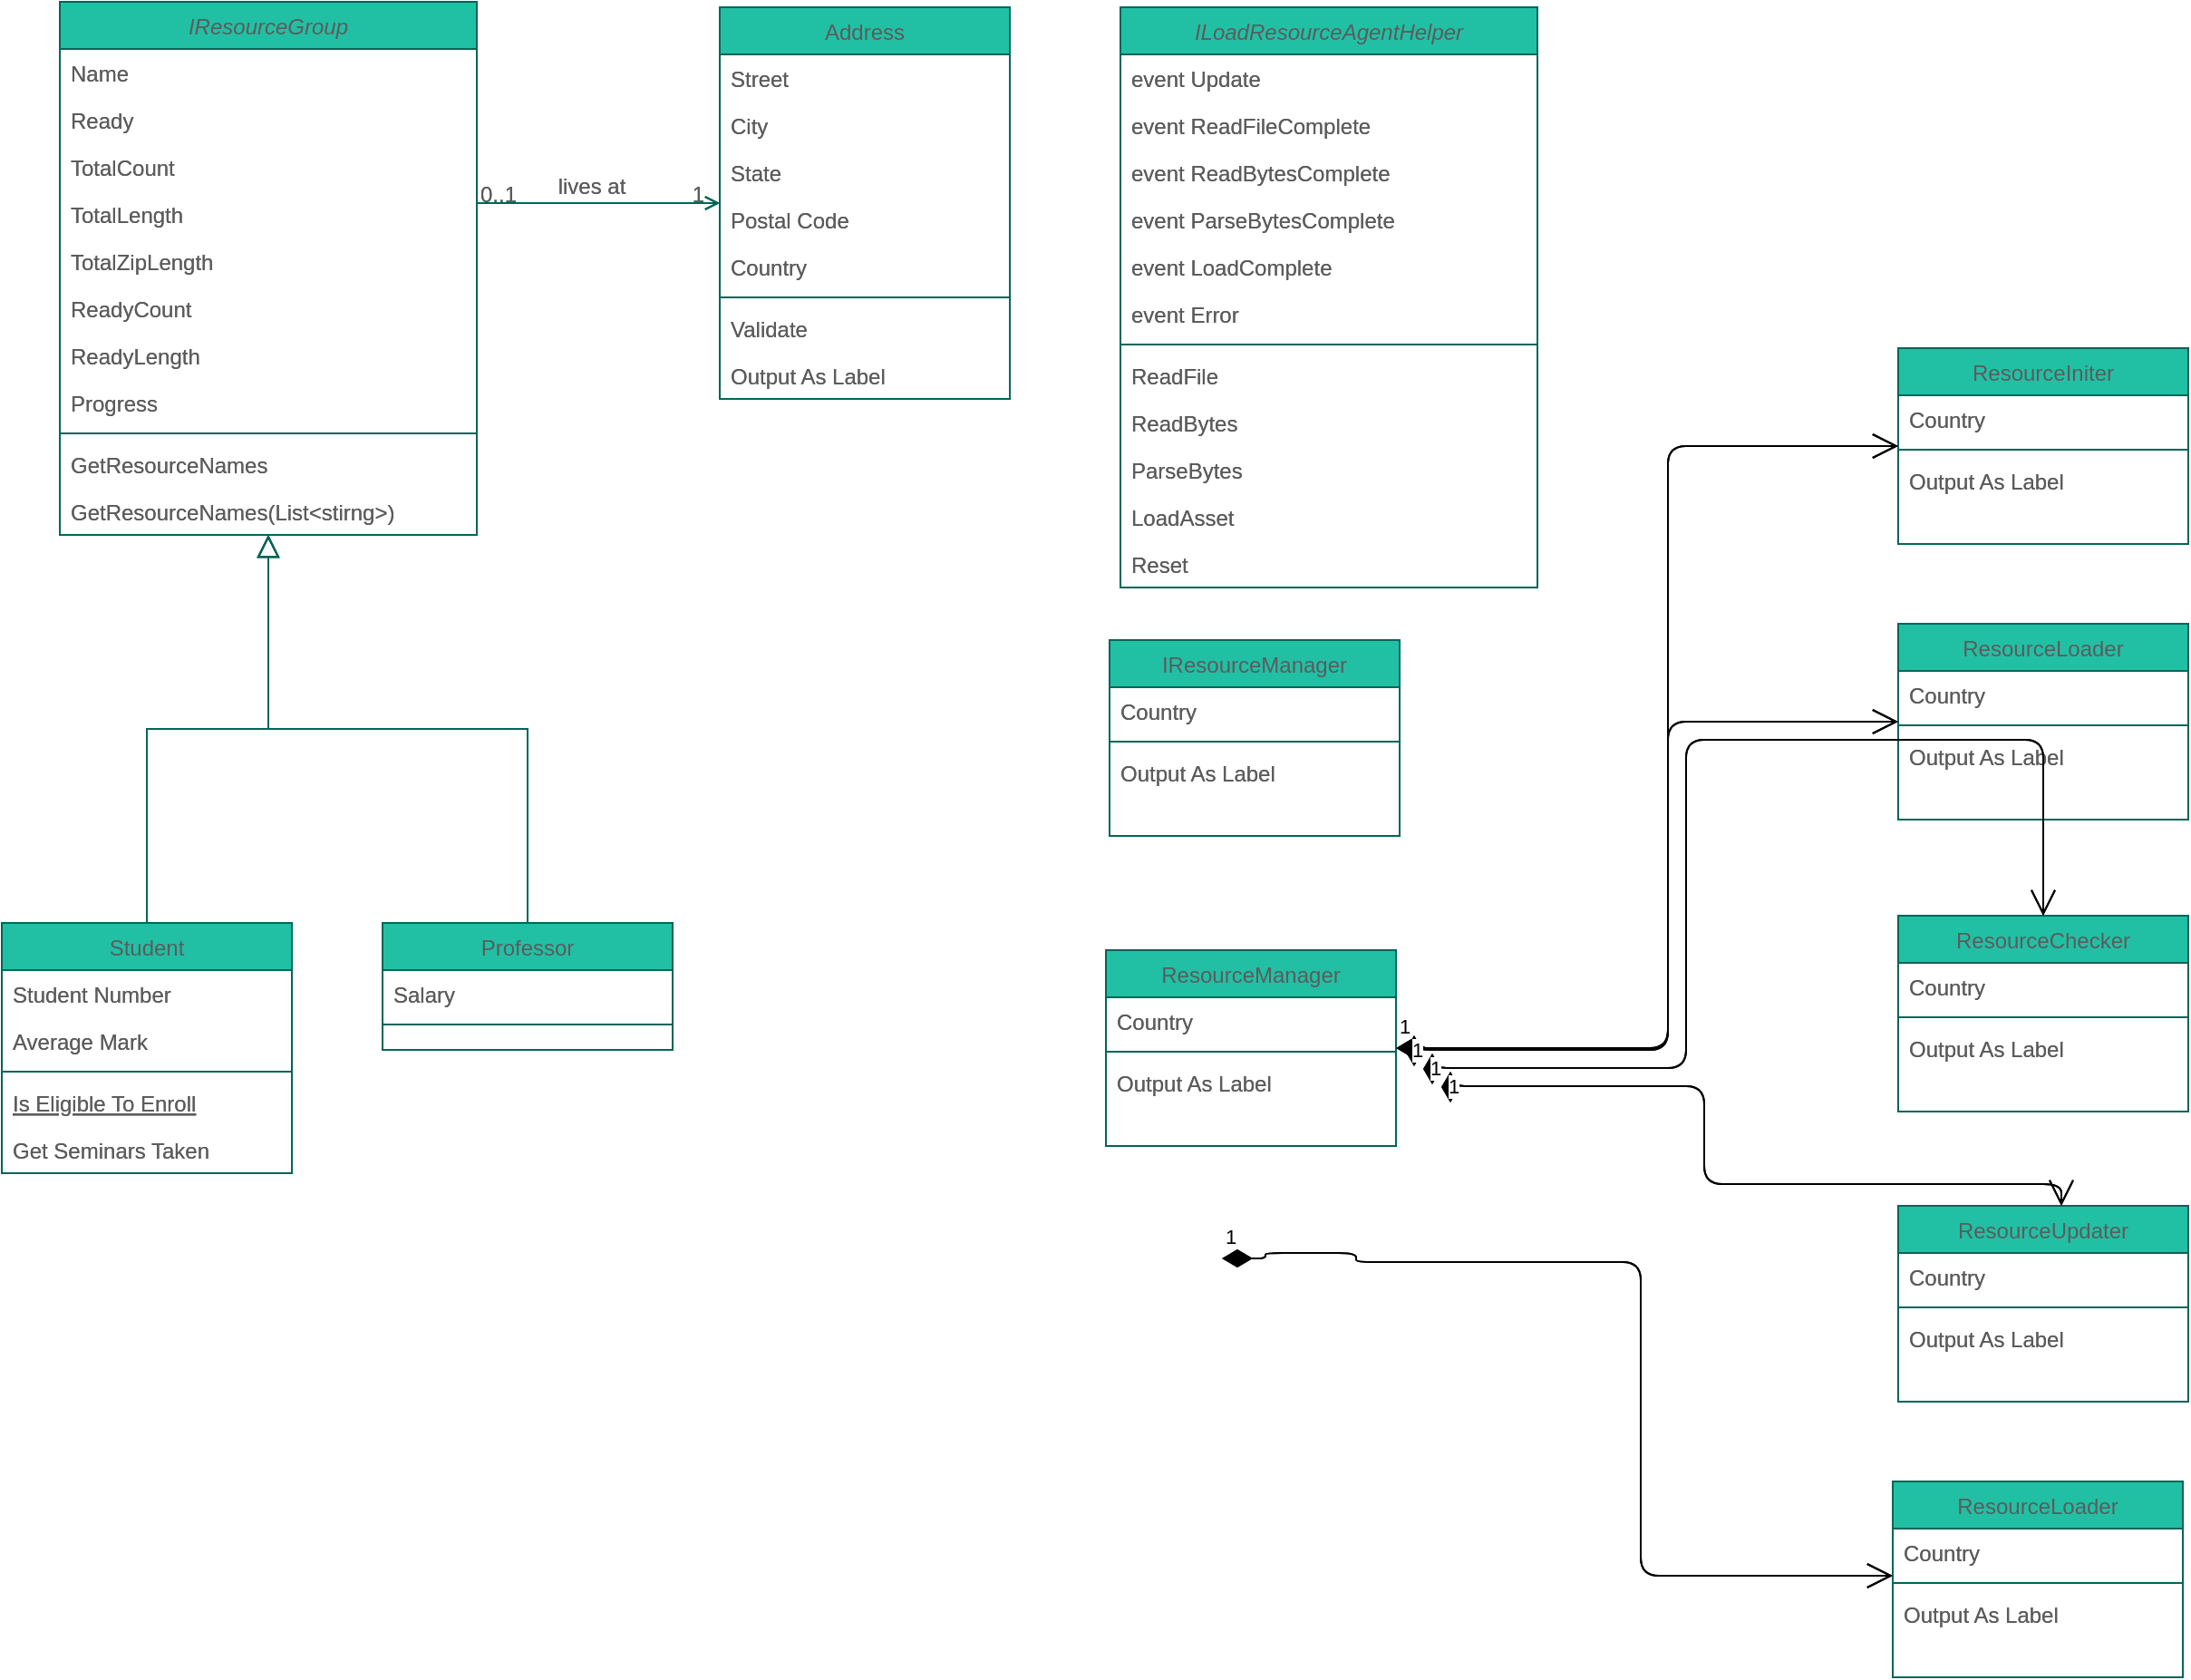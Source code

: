 <mxfile version="20.0.1" type="github">
  <diagram id="C5RBs43oDa-KdzZeNtuy" name="Page-1">
    <mxGraphModel dx="2062" dy="1112" grid="0" gridSize="10" guides="1" tooltips="1" connect="1" arrows="1" fold="1" page="1" pageScale="1" pageWidth="827" pageHeight="1169" math="0" shadow="0">
      <root>
        <mxCell id="WIyWlLk6GJQsqaUBKTNV-0" />
        <mxCell id="WIyWlLk6GJQsqaUBKTNV-1" parent="WIyWlLk6GJQsqaUBKTNV-0" />
        <mxCell id="zkfFHV4jXpPFQw0GAbJ--0" value="IResourceGroup" style="swimlane;fontStyle=2;align=center;verticalAlign=top;childLayout=stackLayout;horizontal=1;startSize=26;horizontalStack=0;resizeParent=1;resizeLast=0;collapsible=1;marginBottom=0;shadow=0;strokeWidth=1;fillColor=#21C0A5;strokeColor=#006658;fontColor=#5C5C5C;rounded=0;" parent="WIyWlLk6GJQsqaUBKTNV-1" vertex="1">
          <mxGeometry x="144" y="117" width="230" height="294" as="geometry">
            <mxRectangle x="230" y="140" width="160" height="26" as="alternateBounds" />
          </mxGeometry>
        </mxCell>
        <mxCell id="zkfFHV4jXpPFQw0GAbJ--1" value="Name" style="text;align=left;verticalAlign=top;spacingLeft=4;spacingRight=4;overflow=hidden;rotatable=0;points=[[0,0.5],[1,0.5]];portConstraint=eastwest;fontColor=#5C5C5C;rounded=0;" parent="zkfFHV4jXpPFQw0GAbJ--0" vertex="1">
          <mxGeometry y="26" width="230" height="26" as="geometry" />
        </mxCell>
        <mxCell id="zkfFHV4jXpPFQw0GAbJ--2" value="Ready" style="text;align=left;verticalAlign=top;spacingLeft=4;spacingRight=4;overflow=hidden;rotatable=0;points=[[0,0.5],[1,0.5]];portConstraint=eastwest;shadow=0;html=0;fontColor=#5C5C5C;rounded=0;" parent="zkfFHV4jXpPFQw0GAbJ--0" vertex="1">
          <mxGeometry y="52" width="230" height="26" as="geometry" />
        </mxCell>
        <mxCell id="60lWfc97_Md1UdRuLnQR-1" value="TotalCount" style="text;align=left;verticalAlign=top;spacingLeft=4;spacingRight=4;overflow=hidden;rotatable=0;points=[[0,0.5],[1,0.5]];portConstraint=eastwest;shadow=0;html=0;fontColor=#5C5C5C;rounded=0;" vertex="1" parent="zkfFHV4jXpPFQw0GAbJ--0">
          <mxGeometry y="78" width="230" height="26" as="geometry" />
        </mxCell>
        <mxCell id="60lWfc97_Md1UdRuLnQR-2" value="TotalLength" style="text;align=left;verticalAlign=top;spacingLeft=4;spacingRight=4;overflow=hidden;rotatable=0;points=[[0,0.5],[1,0.5]];portConstraint=eastwest;shadow=0;html=0;fontColor=#5C5C5C;rounded=0;" vertex="1" parent="zkfFHV4jXpPFQw0GAbJ--0">
          <mxGeometry y="104" width="230" height="26" as="geometry" />
        </mxCell>
        <mxCell id="60lWfc97_Md1UdRuLnQR-0" value="TotalZipLength" style="text;align=left;verticalAlign=top;spacingLeft=4;spacingRight=4;overflow=hidden;rotatable=0;points=[[0,0.5],[1,0.5]];portConstraint=eastwest;shadow=0;html=0;fontColor=#5C5C5C;rounded=0;" vertex="1" parent="zkfFHV4jXpPFQw0GAbJ--0">
          <mxGeometry y="130" width="230" height="26" as="geometry" />
        </mxCell>
        <mxCell id="60lWfc97_Md1UdRuLnQR-4" value="ReadyCount" style="text;align=left;verticalAlign=top;spacingLeft=4;spacingRight=4;overflow=hidden;rotatable=0;points=[[0,0.5],[1,0.5]];portConstraint=eastwest;shadow=0;html=0;fontColor=#5C5C5C;rounded=0;" vertex="1" parent="zkfFHV4jXpPFQw0GAbJ--0">
          <mxGeometry y="156" width="230" height="26" as="geometry" />
        </mxCell>
        <mxCell id="60lWfc97_Md1UdRuLnQR-3" value="ReadyLength" style="text;align=left;verticalAlign=top;spacingLeft=4;spacingRight=4;overflow=hidden;rotatable=0;points=[[0,0.5],[1,0.5]];portConstraint=eastwest;shadow=0;html=0;fontColor=#5C5C5C;rounded=0;" vertex="1" parent="zkfFHV4jXpPFQw0GAbJ--0">
          <mxGeometry y="182" width="230" height="26" as="geometry" />
        </mxCell>
        <mxCell id="zkfFHV4jXpPFQw0GAbJ--3" value="Progress" style="text;align=left;verticalAlign=top;spacingLeft=4;spacingRight=4;overflow=hidden;rotatable=0;points=[[0,0.5],[1,0.5]];portConstraint=eastwest;shadow=0;html=0;fontColor=#5C5C5C;rounded=0;" parent="zkfFHV4jXpPFQw0GAbJ--0" vertex="1">
          <mxGeometry y="208" width="230" height="26" as="geometry" />
        </mxCell>
        <mxCell id="zkfFHV4jXpPFQw0GAbJ--4" value="" style="line;html=1;strokeWidth=1;align=left;verticalAlign=middle;spacingTop=-1;spacingLeft=3;spacingRight=3;rotatable=0;labelPosition=right;points=[];portConstraint=eastwest;fillColor=#21C0A5;strokeColor=#006658;fontColor=#5C5C5C;rounded=0;" parent="zkfFHV4jXpPFQw0GAbJ--0" vertex="1">
          <mxGeometry y="234" width="230" height="8" as="geometry" />
        </mxCell>
        <mxCell id="60lWfc97_Md1UdRuLnQR-5" value="GetResourceNames" style="text;align=left;verticalAlign=top;spacingLeft=4;spacingRight=4;overflow=hidden;rotatable=0;points=[[0,0.5],[1,0.5]];portConstraint=eastwest;fontColor=#5C5C5C;rounded=0;" vertex="1" parent="zkfFHV4jXpPFQw0GAbJ--0">
          <mxGeometry y="242" width="230" height="26" as="geometry" />
        </mxCell>
        <mxCell id="zkfFHV4jXpPFQw0GAbJ--5" value="GetResourceNames(List&lt;stirng&gt;)" style="text;align=left;verticalAlign=top;spacingLeft=4;spacingRight=4;overflow=hidden;rotatable=0;points=[[0,0.5],[1,0.5]];portConstraint=eastwest;fontColor=#5C5C5C;rounded=0;" parent="zkfFHV4jXpPFQw0GAbJ--0" vertex="1">
          <mxGeometry y="268" width="230" height="26" as="geometry" />
        </mxCell>
        <mxCell id="zkfFHV4jXpPFQw0GAbJ--6" value="Student" style="swimlane;fontStyle=0;align=center;verticalAlign=top;childLayout=stackLayout;horizontal=1;startSize=26;horizontalStack=0;resizeParent=1;resizeLast=0;collapsible=1;marginBottom=0;shadow=0;strokeWidth=1;fillColor=#21C0A5;strokeColor=#006658;fontColor=#5C5C5C;rounded=0;" parent="WIyWlLk6GJQsqaUBKTNV-1" vertex="1">
          <mxGeometry x="112" y="625" width="160" height="138" as="geometry">
            <mxRectangle x="130" y="380" width="160" height="26" as="alternateBounds" />
          </mxGeometry>
        </mxCell>
        <mxCell id="zkfFHV4jXpPFQw0GAbJ--7" value="Student Number" style="text;align=left;verticalAlign=top;spacingLeft=4;spacingRight=4;overflow=hidden;rotatable=0;points=[[0,0.5],[1,0.5]];portConstraint=eastwest;fontColor=#5C5C5C;rounded=0;" parent="zkfFHV4jXpPFQw0GAbJ--6" vertex="1">
          <mxGeometry y="26" width="160" height="26" as="geometry" />
        </mxCell>
        <mxCell id="zkfFHV4jXpPFQw0GAbJ--8" value="Average Mark" style="text;align=left;verticalAlign=top;spacingLeft=4;spacingRight=4;overflow=hidden;rotatable=0;points=[[0,0.5],[1,0.5]];portConstraint=eastwest;shadow=0;html=0;fontColor=#5C5C5C;rounded=0;" parent="zkfFHV4jXpPFQw0GAbJ--6" vertex="1">
          <mxGeometry y="52" width="160" height="26" as="geometry" />
        </mxCell>
        <mxCell id="zkfFHV4jXpPFQw0GAbJ--9" value="" style="line;html=1;strokeWidth=1;align=left;verticalAlign=middle;spacingTop=-1;spacingLeft=3;spacingRight=3;rotatable=0;labelPosition=right;points=[];portConstraint=eastwest;fillColor=#21C0A5;strokeColor=#006658;fontColor=#5C5C5C;rounded=0;" parent="zkfFHV4jXpPFQw0GAbJ--6" vertex="1">
          <mxGeometry y="78" width="160" height="8" as="geometry" />
        </mxCell>
        <mxCell id="zkfFHV4jXpPFQw0GAbJ--10" value="Is Eligible To Enroll" style="text;align=left;verticalAlign=top;spacingLeft=4;spacingRight=4;overflow=hidden;rotatable=0;points=[[0,0.5],[1,0.5]];portConstraint=eastwest;fontStyle=4;fontColor=#5C5C5C;rounded=0;" parent="zkfFHV4jXpPFQw0GAbJ--6" vertex="1">
          <mxGeometry y="86" width="160" height="26" as="geometry" />
        </mxCell>
        <mxCell id="zkfFHV4jXpPFQw0GAbJ--11" value="Get Seminars Taken" style="text;align=left;verticalAlign=top;spacingLeft=4;spacingRight=4;overflow=hidden;rotatable=0;points=[[0,0.5],[1,0.5]];portConstraint=eastwest;fontColor=#5C5C5C;rounded=0;" parent="zkfFHV4jXpPFQw0GAbJ--6" vertex="1">
          <mxGeometry y="112" width="160" height="26" as="geometry" />
        </mxCell>
        <mxCell id="zkfFHV4jXpPFQw0GAbJ--12" value="" style="endArrow=block;endSize=10;endFill=0;shadow=0;strokeWidth=1;edgeStyle=elbowEdgeStyle;elbow=vertical;strokeColor=#006658;fontColor=#5C5C5C;rounded=0;" parent="WIyWlLk6GJQsqaUBKTNV-1" source="zkfFHV4jXpPFQw0GAbJ--6" target="zkfFHV4jXpPFQw0GAbJ--0" edge="1">
          <mxGeometry width="160" relative="1" as="geometry">
            <mxPoint x="200" y="203" as="sourcePoint" />
            <mxPoint x="200" y="203" as="targetPoint" />
          </mxGeometry>
        </mxCell>
        <mxCell id="zkfFHV4jXpPFQw0GAbJ--13" value="Professor" style="swimlane;fontStyle=0;align=center;verticalAlign=top;childLayout=stackLayout;horizontal=1;startSize=26;horizontalStack=0;resizeParent=1;resizeLast=0;collapsible=1;marginBottom=0;shadow=0;strokeWidth=1;fillColor=#21C0A5;strokeColor=#006658;fontColor=#5C5C5C;rounded=0;" parent="WIyWlLk6GJQsqaUBKTNV-1" vertex="1">
          <mxGeometry x="322" y="625" width="160" height="70" as="geometry">
            <mxRectangle x="340" y="380" width="170" height="26" as="alternateBounds" />
          </mxGeometry>
        </mxCell>
        <mxCell id="zkfFHV4jXpPFQw0GAbJ--14" value="Salary" style="text;align=left;verticalAlign=top;spacingLeft=4;spacingRight=4;overflow=hidden;rotatable=0;points=[[0,0.5],[1,0.5]];portConstraint=eastwest;fontColor=#5C5C5C;rounded=0;" parent="zkfFHV4jXpPFQw0GAbJ--13" vertex="1">
          <mxGeometry y="26" width="160" height="26" as="geometry" />
        </mxCell>
        <mxCell id="zkfFHV4jXpPFQw0GAbJ--15" value="" style="line;html=1;strokeWidth=1;align=left;verticalAlign=middle;spacingTop=-1;spacingLeft=3;spacingRight=3;rotatable=0;labelPosition=right;points=[];portConstraint=eastwest;fillColor=#21C0A5;strokeColor=#006658;fontColor=#5C5C5C;rounded=0;" parent="zkfFHV4jXpPFQw0GAbJ--13" vertex="1">
          <mxGeometry y="52" width="160" height="8" as="geometry" />
        </mxCell>
        <mxCell id="zkfFHV4jXpPFQw0GAbJ--16" value="" style="endArrow=block;endSize=10;endFill=0;shadow=0;strokeWidth=1;edgeStyle=elbowEdgeStyle;elbow=vertical;strokeColor=#006658;fontColor=#5C5C5C;rounded=0;" parent="WIyWlLk6GJQsqaUBKTNV-1" source="zkfFHV4jXpPFQw0GAbJ--13" target="zkfFHV4jXpPFQw0GAbJ--0" edge="1">
          <mxGeometry width="160" relative="1" as="geometry">
            <mxPoint x="210" y="373" as="sourcePoint" />
            <mxPoint x="310" y="271" as="targetPoint" />
          </mxGeometry>
        </mxCell>
        <mxCell id="zkfFHV4jXpPFQw0GAbJ--17" value="Address" style="swimlane;fontStyle=0;align=center;verticalAlign=top;childLayout=stackLayout;horizontal=1;startSize=26;horizontalStack=0;resizeParent=1;resizeLast=0;collapsible=1;marginBottom=0;shadow=0;strokeWidth=1;fillColor=#21C0A5;strokeColor=#006658;fontColor=#5C5C5C;rounded=0;" parent="WIyWlLk6GJQsqaUBKTNV-1" vertex="1">
          <mxGeometry x="508" y="120" width="160" height="216" as="geometry">
            <mxRectangle x="550" y="140" width="160" height="26" as="alternateBounds" />
          </mxGeometry>
        </mxCell>
        <mxCell id="zkfFHV4jXpPFQw0GAbJ--18" value="Street" style="text;align=left;verticalAlign=top;spacingLeft=4;spacingRight=4;overflow=hidden;rotatable=0;points=[[0,0.5],[1,0.5]];portConstraint=eastwest;fontColor=#5C5C5C;rounded=0;" parent="zkfFHV4jXpPFQw0GAbJ--17" vertex="1">
          <mxGeometry y="26" width="160" height="26" as="geometry" />
        </mxCell>
        <mxCell id="zkfFHV4jXpPFQw0GAbJ--19" value="City" style="text;align=left;verticalAlign=top;spacingLeft=4;spacingRight=4;overflow=hidden;rotatable=0;points=[[0,0.5],[1,0.5]];portConstraint=eastwest;shadow=0;html=0;fontColor=#5C5C5C;rounded=0;" parent="zkfFHV4jXpPFQw0GAbJ--17" vertex="1">
          <mxGeometry y="52" width="160" height="26" as="geometry" />
        </mxCell>
        <mxCell id="zkfFHV4jXpPFQw0GAbJ--20" value="State" style="text;align=left;verticalAlign=top;spacingLeft=4;spacingRight=4;overflow=hidden;rotatable=0;points=[[0,0.5],[1,0.5]];portConstraint=eastwest;shadow=0;html=0;fontColor=#5C5C5C;rounded=0;" parent="zkfFHV4jXpPFQw0GAbJ--17" vertex="1">
          <mxGeometry y="78" width="160" height="26" as="geometry" />
        </mxCell>
        <mxCell id="zkfFHV4jXpPFQw0GAbJ--21" value="Postal Code" style="text;align=left;verticalAlign=top;spacingLeft=4;spacingRight=4;overflow=hidden;rotatable=0;points=[[0,0.5],[1,0.5]];portConstraint=eastwest;shadow=0;html=0;fontColor=#5C5C5C;rounded=0;" parent="zkfFHV4jXpPFQw0GAbJ--17" vertex="1">
          <mxGeometry y="104" width="160" height="26" as="geometry" />
        </mxCell>
        <mxCell id="zkfFHV4jXpPFQw0GAbJ--22" value="Country" style="text;align=left;verticalAlign=top;spacingLeft=4;spacingRight=4;overflow=hidden;rotatable=0;points=[[0,0.5],[1,0.5]];portConstraint=eastwest;shadow=0;html=0;fontColor=#5C5C5C;rounded=0;" parent="zkfFHV4jXpPFQw0GAbJ--17" vertex="1">
          <mxGeometry y="130" width="160" height="26" as="geometry" />
        </mxCell>
        <mxCell id="zkfFHV4jXpPFQw0GAbJ--23" value="" style="line;html=1;strokeWidth=1;align=left;verticalAlign=middle;spacingTop=-1;spacingLeft=3;spacingRight=3;rotatable=0;labelPosition=right;points=[];portConstraint=eastwest;fillColor=#21C0A5;strokeColor=#006658;fontColor=#5C5C5C;rounded=0;" parent="zkfFHV4jXpPFQw0GAbJ--17" vertex="1">
          <mxGeometry y="156" width="160" height="8" as="geometry" />
        </mxCell>
        <mxCell id="zkfFHV4jXpPFQw0GAbJ--24" value="Validate" style="text;align=left;verticalAlign=top;spacingLeft=4;spacingRight=4;overflow=hidden;rotatable=0;points=[[0,0.5],[1,0.5]];portConstraint=eastwest;fontColor=#5C5C5C;rounded=0;" parent="zkfFHV4jXpPFQw0GAbJ--17" vertex="1">
          <mxGeometry y="164" width="160" height="26" as="geometry" />
        </mxCell>
        <mxCell id="zkfFHV4jXpPFQw0GAbJ--25" value="Output As Label" style="text;align=left;verticalAlign=top;spacingLeft=4;spacingRight=4;overflow=hidden;rotatable=0;points=[[0,0.5],[1,0.5]];portConstraint=eastwest;fontColor=#5C5C5C;rounded=0;" parent="zkfFHV4jXpPFQw0GAbJ--17" vertex="1">
          <mxGeometry y="190" width="160" height="26" as="geometry" />
        </mxCell>
        <mxCell id="zkfFHV4jXpPFQw0GAbJ--26" value="" style="endArrow=open;shadow=0;strokeWidth=1;endFill=1;edgeStyle=elbowEdgeStyle;elbow=vertical;strokeColor=#006658;fontColor=#5C5C5C;rounded=0;" parent="WIyWlLk6GJQsqaUBKTNV-1" source="zkfFHV4jXpPFQw0GAbJ--0" target="zkfFHV4jXpPFQw0GAbJ--17" edge="1">
          <mxGeometry x="0.5" y="41" relative="1" as="geometry">
            <mxPoint x="380" y="192" as="sourcePoint" />
            <mxPoint x="540" y="192" as="targetPoint" />
            <mxPoint x="-40" y="32" as="offset" />
          </mxGeometry>
        </mxCell>
        <mxCell id="zkfFHV4jXpPFQw0GAbJ--27" value="0..1" style="resizable=0;align=left;verticalAlign=bottom;labelBackgroundColor=none;fontSize=12;fillColor=#21C0A5;strokeColor=#006658;fontColor=#5C5C5C;rounded=0;" parent="zkfFHV4jXpPFQw0GAbJ--26" connectable="0" vertex="1">
          <mxGeometry x="-1" relative="1" as="geometry">
            <mxPoint y="4" as="offset" />
          </mxGeometry>
        </mxCell>
        <mxCell id="zkfFHV4jXpPFQw0GAbJ--28" value="1" style="resizable=0;align=right;verticalAlign=bottom;labelBackgroundColor=none;fontSize=12;fillColor=#21C0A5;strokeColor=#006658;fontColor=#5C5C5C;rounded=0;" parent="zkfFHV4jXpPFQw0GAbJ--26" connectable="0" vertex="1">
          <mxGeometry x="1" relative="1" as="geometry">
            <mxPoint x="-7" y="4" as="offset" />
          </mxGeometry>
        </mxCell>
        <mxCell id="zkfFHV4jXpPFQw0GAbJ--29" value="lives at" style="text;html=1;resizable=0;points=[];;align=center;verticalAlign=middle;labelBackgroundColor=none;shadow=0;strokeWidth=1;fontSize=12;fontColor=#5C5C5C;rounded=0;" parent="zkfFHV4jXpPFQw0GAbJ--26" vertex="1" connectable="0">
          <mxGeometry x="0.5" y="49" relative="1" as="geometry">
            <mxPoint x="-38" y="40" as="offset" />
          </mxGeometry>
        </mxCell>
        <mxCell id="60lWfc97_Md1UdRuLnQR-6" value="ILoadResourceAgentHelper" style="swimlane;fontStyle=2;align=center;verticalAlign=top;childLayout=stackLayout;horizontal=1;startSize=26;horizontalStack=0;resizeParent=1;resizeLast=0;collapsible=1;marginBottom=0;shadow=0;strokeWidth=1;fillColor=#21C0A5;strokeColor=#006658;fontColor=#5C5C5C;rounded=0;" vertex="1" parent="WIyWlLk6GJQsqaUBKTNV-1">
          <mxGeometry x="729" y="120" width="230" height="320" as="geometry">
            <mxRectangle x="230" y="140" width="160" height="26" as="alternateBounds" />
          </mxGeometry>
        </mxCell>
        <mxCell id="60lWfc97_Md1UdRuLnQR-7" value="event Update" style="text;align=left;verticalAlign=top;spacingLeft=4;spacingRight=4;overflow=hidden;rotatable=0;points=[[0,0.5],[1,0.5]];portConstraint=eastwest;fontColor=#5C5C5C;rounded=0;" vertex="1" parent="60lWfc97_Md1UdRuLnQR-6">
          <mxGeometry y="26" width="230" height="26" as="geometry" />
        </mxCell>
        <mxCell id="60lWfc97_Md1UdRuLnQR-8" value="event ReadFileComplete" style="text;align=left;verticalAlign=top;spacingLeft=4;spacingRight=4;overflow=hidden;rotatable=0;points=[[0,0.5],[1,0.5]];portConstraint=eastwest;shadow=0;html=0;fontColor=#5C5C5C;rounded=0;" vertex="1" parent="60lWfc97_Md1UdRuLnQR-6">
          <mxGeometry y="52" width="230" height="26" as="geometry" />
        </mxCell>
        <mxCell id="60lWfc97_Md1UdRuLnQR-9" value="event ReadBytesComplete" style="text;align=left;verticalAlign=top;spacingLeft=4;spacingRight=4;overflow=hidden;rotatable=0;points=[[0,0.5],[1,0.5]];portConstraint=eastwest;shadow=0;html=0;fontColor=#5C5C5C;rounded=0;" vertex="1" parent="60lWfc97_Md1UdRuLnQR-6">
          <mxGeometry y="78" width="230" height="26" as="geometry" />
        </mxCell>
        <mxCell id="60lWfc97_Md1UdRuLnQR-10" value="event ParseBytesComplete" style="text;align=left;verticalAlign=top;spacingLeft=4;spacingRight=4;overflow=hidden;rotatable=0;points=[[0,0.5],[1,0.5]];portConstraint=eastwest;shadow=0;html=0;fontColor=#5C5C5C;rounded=0;" vertex="1" parent="60lWfc97_Md1UdRuLnQR-6">
          <mxGeometry y="104" width="230" height="26" as="geometry" />
        </mxCell>
        <mxCell id="60lWfc97_Md1UdRuLnQR-11" value="event LoadComplete" style="text;align=left;verticalAlign=top;spacingLeft=4;spacingRight=4;overflow=hidden;rotatable=0;points=[[0,0.5],[1,0.5]];portConstraint=eastwest;shadow=0;html=0;fontColor=#5C5C5C;rounded=0;" vertex="1" parent="60lWfc97_Md1UdRuLnQR-6">
          <mxGeometry y="130" width="230" height="26" as="geometry" />
        </mxCell>
        <mxCell id="60lWfc97_Md1UdRuLnQR-12" value="event Error" style="text;align=left;verticalAlign=top;spacingLeft=4;spacingRight=4;overflow=hidden;rotatable=0;points=[[0,0.5],[1,0.5]];portConstraint=eastwest;shadow=0;html=0;fontColor=#5C5C5C;rounded=0;" vertex="1" parent="60lWfc97_Md1UdRuLnQR-6">
          <mxGeometry y="156" width="230" height="26" as="geometry" />
        </mxCell>
        <mxCell id="60lWfc97_Md1UdRuLnQR-15" value="" style="line;html=1;strokeWidth=1;align=left;verticalAlign=middle;spacingTop=-1;spacingLeft=3;spacingRight=3;rotatable=0;labelPosition=right;points=[];portConstraint=eastwest;fillColor=#21C0A5;strokeColor=#006658;fontColor=#5C5C5C;rounded=0;" vertex="1" parent="60lWfc97_Md1UdRuLnQR-6">
          <mxGeometry y="182" width="230" height="8" as="geometry" />
        </mxCell>
        <mxCell id="60lWfc97_Md1UdRuLnQR-16" value="ReadFile" style="text;align=left;verticalAlign=top;spacingLeft=4;spacingRight=4;overflow=hidden;rotatable=0;points=[[0,0.5],[1,0.5]];portConstraint=eastwest;fontColor=#5C5C5C;rounded=0;" vertex="1" parent="60lWfc97_Md1UdRuLnQR-6">
          <mxGeometry y="190" width="230" height="26" as="geometry" />
        </mxCell>
        <mxCell id="60lWfc97_Md1UdRuLnQR-17" value="ReadBytes" style="text;align=left;verticalAlign=top;spacingLeft=4;spacingRight=4;overflow=hidden;rotatable=0;points=[[0,0.5],[1,0.5]];portConstraint=eastwest;fontColor=#5C5C5C;rounded=0;" vertex="1" parent="60lWfc97_Md1UdRuLnQR-6">
          <mxGeometry y="216" width="230" height="26" as="geometry" />
        </mxCell>
        <mxCell id="60lWfc97_Md1UdRuLnQR-20" value="ParseBytes" style="text;align=left;verticalAlign=top;spacingLeft=4;spacingRight=4;overflow=hidden;rotatable=0;points=[[0,0.5],[1,0.5]];portConstraint=eastwest;fontColor=#5C5C5C;rounded=0;" vertex="1" parent="60lWfc97_Md1UdRuLnQR-6">
          <mxGeometry y="242" width="230" height="26" as="geometry" />
        </mxCell>
        <mxCell id="60lWfc97_Md1UdRuLnQR-21" value="LoadAsset" style="text;align=left;verticalAlign=top;spacingLeft=4;spacingRight=4;overflow=hidden;rotatable=0;points=[[0,0.5],[1,0.5]];portConstraint=eastwest;fontColor=#5C5C5C;rounded=0;" vertex="1" parent="60lWfc97_Md1UdRuLnQR-6">
          <mxGeometry y="268" width="230" height="26" as="geometry" />
        </mxCell>
        <mxCell id="60lWfc97_Md1UdRuLnQR-22" value="Reset" style="text;align=left;verticalAlign=top;spacingLeft=4;spacingRight=4;overflow=hidden;rotatable=0;points=[[0,0.5],[1,0.5]];portConstraint=eastwest;fontColor=#5C5C5C;rounded=0;" vertex="1" parent="60lWfc97_Md1UdRuLnQR-6">
          <mxGeometry y="294" width="230" height="26" as="geometry" />
        </mxCell>
        <mxCell id="60lWfc97_Md1UdRuLnQR-23" value="IResourceManager" style="swimlane;fontStyle=0;align=center;verticalAlign=top;childLayout=stackLayout;horizontal=1;startSize=26;horizontalStack=0;resizeParent=1;resizeLast=0;collapsible=1;marginBottom=0;shadow=0;strokeWidth=1;fillColor=#21C0A5;strokeColor=#006658;fontColor=#5C5C5C;rounded=0;" vertex="1" parent="WIyWlLk6GJQsqaUBKTNV-1">
          <mxGeometry x="723" y="469" width="160" height="108" as="geometry">
            <mxRectangle x="550" y="140" width="160" height="26" as="alternateBounds" />
          </mxGeometry>
        </mxCell>
        <mxCell id="60lWfc97_Md1UdRuLnQR-28" value="Country" style="text;align=left;verticalAlign=top;spacingLeft=4;spacingRight=4;overflow=hidden;rotatable=0;points=[[0,0.5],[1,0.5]];portConstraint=eastwest;shadow=0;html=0;fontColor=#5C5C5C;rounded=0;" vertex="1" parent="60lWfc97_Md1UdRuLnQR-23">
          <mxGeometry y="26" width="160" height="26" as="geometry" />
        </mxCell>
        <mxCell id="60lWfc97_Md1UdRuLnQR-29" value="" style="line;html=1;strokeWidth=1;align=left;verticalAlign=middle;spacingTop=-1;spacingLeft=3;spacingRight=3;rotatable=0;labelPosition=right;points=[];portConstraint=eastwest;fillColor=#21C0A5;strokeColor=#006658;fontColor=#5C5C5C;rounded=0;" vertex="1" parent="60lWfc97_Md1UdRuLnQR-23">
          <mxGeometry y="52" width="160" height="8" as="geometry" />
        </mxCell>
        <mxCell id="60lWfc97_Md1UdRuLnQR-31" value="Output As Label" style="text;align=left;verticalAlign=top;spacingLeft=4;spacingRight=4;overflow=hidden;rotatable=0;points=[[0,0.5],[1,0.5]];portConstraint=eastwest;fontColor=#5C5C5C;rounded=0;" vertex="1" parent="60lWfc97_Md1UdRuLnQR-23">
          <mxGeometry y="60" width="160" height="26" as="geometry" />
        </mxCell>
        <mxCell id="60lWfc97_Md1UdRuLnQR-32" value="ResourceManager" style="swimlane;fontStyle=0;align=center;verticalAlign=top;childLayout=stackLayout;horizontal=1;startSize=26;horizontalStack=0;resizeParent=1;resizeLast=0;collapsible=1;marginBottom=0;shadow=0;strokeWidth=1;fillColor=#21C0A5;strokeColor=#006658;fontColor=#5C5C5C;rounded=0;" vertex="1" parent="WIyWlLk6GJQsqaUBKTNV-1">
          <mxGeometry x="721" y="640" width="160" height="108" as="geometry">
            <mxRectangle x="550" y="140" width="160" height="26" as="alternateBounds" />
          </mxGeometry>
        </mxCell>
        <mxCell id="60lWfc97_Md1UdRuLnQR-33" value="Country" style="text;align=left;verticalAlign=top;spacingLeft=4;spacingRight=4;overflow=hidden;rotatable=0;points=[[0,0.5],[1,0.5]];portConstraint=eastwest;shadow=0;html=0;fontColor=#5C5C5C;rounded=0;" vertex="1" parent="60lWfc97_Md1UdRuLnQR-32">
          <mxGeometry y="26" width="160" height="26" as="geometry" />
        </mxCell>
        <mxCell id="60lWfc97_Md1UdRuLnQR-34" value="" style="line;html=1;strokeWidth=1;align=left;verticalAlign=middle;spacingTop=-1;spacingLeft=3;spacingRight=3;rotatable=0;labelPosition=right;points=[];portConstraint=eastwest;fillColor=#21C0A5;strokeColor=#006658;fontColor=#5C5C5C;rounded=0;" vertex="1" parent="60lWfc97_Md1UdRuLnQR-32">
          <mxGeometry y="52" width="160" height="8" as="geometry" />
        </mxCell>
        <mxCell id="60lWfc97_Md1UdRuLnQR-35" value="Output As Label" style="text;align=left;verticalAlign=top;spacingLeft=4;spacingRight=4;overflow=hidden;rotatable=0;points=[[0,0.5],[1,0.5]];portConstraint=eastwest;fontColor=#5C5C5C;rounded=0;" vertex="1" parent="60lWfc97_Md1UdRuLnQR-32">
          <mxGeometry y="60" width="160" height="26" as="geometry" />
        </mxCell>
        <mxCell id="60lWfc97_Md1UdRuLnQR-36" value="ResourceLoader" style="swimlane;fontStyle=0;align=center;verticalAlign=top;childLayout=stackLayout;horizontal=1;startSize=26;horizontalStack=0;resizeParent=1;resizeLast=0;collapsible=1;marginBottom=0;shadow=0;strokeWidth=1;fillColor=#21C0A5;strokeColor=#006658;fontColor=#5C5C5C;rounded=0;" vertex="1" parent="WIyWlLk6GJQsqaUBKTNV-1">
          <mxGeometry x="1158" y="460" width="160" height="108" as="geometry">
            <mxRectangle x="550" y="140" width="160" height="26" as="alternateBounds" />
          </mxGeometry>
        </mxCell>
        <mxCell id="60lWfc97_Md1UdRuLnQR-37" value="Country" style="text;align=left;verticalAlign=top;spacingLeft=4;spacingRight=4;overflow=hidden;rotatable=0;points=[[0,0.5],[1,0.5]];portConstraint=eastwest;shadow=0;html=0;fontColor=#5C5C5C;rounded=0;" vertex="1" parent="60lWfc97_Md1UdRuLnQR-36">
          <mxGeometry y="26" width="160" height="26" as="geometry" />
        </mxCell>
        <mxCell id="60lWfc97_Md1UdRuLnQR-38" value="" style="line;html=1;strokeWidth=1;align=left;verticalAlign=middle;spacingTop=-1;spacingLeft=3;spacingRight=3;rotatable=0;labelPosition=right;points=[];portConstraint=eastwest;fillColor=#21C0A5;strokeColor=#006658;fontColor=#5C5C5C;rounded=0;" vertex="1" parent="60lWfc97_Md1UdRuLnQR-36">
          <mxGeometry y="52" width="160" height="8" as="geometry" />
        </mxCell>
        <mxCell id="60lWfc97_Md1UdRuLnQR-39" value="Output As Label" style="text;align=left;verticalAlign=top;spacingLeft=4;spacingRight=4;overflow=hidden;rotatable=0;points=[[0,0.5],[1,0.5]];portConstraint=eastwest;fontColor=#5C5C5C;rounded=0;" vertex="1" parent="60lWfc97_Md1UdRuLnQR-36">
          <mxGeometry y="60" width="160" height="26" as="geometry" />
        </mxCell>
        <mxCell id="60lWfc97_Md1UdRuLnQR-40" value="ResourceIniter" style="swimlane;fontStyle=0;align=center;verticalAlign=top;childLayout=stackLayout;horizontal=1;startSize=26;horizontalStack=0;resizeParent=1;resizeLast=0;collapsible=1;marginBottom=0;shadow=0;strokeWidth=1;fillColor=#21C0A5;strokeColor=#006658;fontColor=#5C5C5C;rounded=0;" vertex="1" parent="WIyWlLk6GJQsqaUBKTNV-1">
          <mxGeometry x="1158" y="308" width="160" height="108" as="geometry">
            <mxRectangle x="550" y="140" width="160" height="26" as="alternateBounds" />
          </mxGeometry>
        </mxCell>
        <mxCell id="60lWfc97_Md1UdRuLnQR-41" value="Country" style="text;align=left;verticalAlign=top;spacingLeft=4;spacingRight=4;overflow=hidden;rotatable=0;points=[[0,0.5],[1,0.5]];portConstraint=eastwest;shadow=0;html=0;fontColor=#5C5C5C;rounded=0;" vertex="1" parent="60lWfc97_Md1UdRuLnQR-40">
          <mxGeometry y="26" width="160" height="26" as="geometry" />
        </mxCell>
        <mxCell id="60lWfc97_Md1UdRuLnQR-42" value="" style="line;html=1;strokeWidth=1;align=left;verticalAlign=middle;spacingTop=-1;spacingLeft=3;spacingRight=3;rotatable=0;labelPosition=right;points=[];portConstraint=eastwest;fillColor=#21C0A5;strokeColor=#006658;fontColor=#5C5C5C;rounded=0;" vertex="1" parent="60lWfc97_Md1UdRuLnQR-40">
          <mxGeometry y="52" width="160" height="8" as="geometry" />
        </mxCell>
        <mxCell id="60lWfc97_Md1UdRuLnQR-43" value="Output As Label" style="text;align=left;verticalAlign=top;spacingLeft=4;spacingRight=4;overflow=hidden;rotatable=0;points=[[0,0.5],[1,0.5]];portConstraint=eastwest;fontColor=#5C5C5C;rounded=0;" vertex="1" parent="60lWfc97_Md1UdRuLnQR-40">
          <mxGeometry y="60" width="160" height="26" as="geometry" />
        </mxCell>
        <mxCell id="60lWfc97_Md1UdRuLnQR-44" value="ResourceChecker" style="swimlane;fontStyle=0;align=center;verticalAlign=top;childLayout=stackLayout;horizontal=1;startSize=26;horizontalStack=0;resizeParent=1;resizeLast=0;collapsible=1;marginBottom=0;shadow=0;strokeWidth=1;fillColor=#21C0A5;strokeColor=#006658;fontColor=#5C5C5C;rounded=0;" vertex="1" parent="WIyWlLk6GJQsqaUBKTNV-1">
          <mxGeometry x="1158" y="621" width="160" height="108" as="geometry">
            <mxRectangle x="550" y="140" width="160" height="26" as="alternateBounds" />
          </mxGeometry>
        </mxCell>
        <mxCell id="60lWfc97_Md1UdRuLnQR-45" value="Country" style="text;align=left;verticalAlign=top;spacingLeft=4;spacingRight=4;overflow=hidden;rotatable=0;points=[[0,0.5],[1,0.5]];portConstraint=eastwest;shadow=0;html=0;fontColor=#5C5C5C;rounded=0;" vertex="1" parent="60lWfc97_Md1UdRuLnQR-44">
          <mxGeometry y="26" width="160" height="26" as="geometry" />
        </mxCell>
        <mxCell id="60lWfc97_Md1UdRuLnQR-46" value="" style="line;html=1;strokeWidth=1;align=left;verticalAlign=middle;spacingTop=-1;spacingLeft=3;spacingRight=3;rotatable=0;labelPosition=right;points=[];portConstraint=eastwest;fillColor=#21C0A5;strokeColor=#006658;fontColor=#5C5C5C;rounded=0;" vertex="1" parent="60lWfc97_Md1UdRuLnQR-44">
          <mxGeometry y="52" width="160" height="8" as="geometry" />
        </mxCell>
        <mxCell id="60lWfc97_Md1UdRuLnQR-47" value="Output As Label" style="text;align=left;verticalAlign=top;spacingLeft=4;spacingRight=4;overflow=hidden;rotatable=0;points=[[0,0.5],[1,0.5]];portConstraint=eastwest;fontColor=#5C5C5C;rounded=0;" vertex="1" parent="60lWfc97_Md1UdRuLnQR-44">
          <mxGeometry y="60" width="160" height="26" as="geometry" />
        </mxCell>
        <mxCell id="60lWfc97_Md1UdRuLnQR-48" value="ResourceUpdater" style="swimlane;fontStyle=0;align=center;verticalAlign=top;childLayout=stackLayout;horizontal=1;startSize=26;horizontalStack=0;resizeParent=1;resizeLast=0;collapsible=1;marginBottom=0;shadow=0;strokeWidth=1;fillColor=#21C0A5;strokeColor=#006658;fontColor=#5C5C5C;rounded=0;" vertex="1" parent="WIyWlLk6GJQsqaUBKTNV-1">
          <mxGeometry x="1158" y="781" width="160" height="108" as="geometry">
            <mxRectangle x="550" y="140" width="160" height="26" as="alternateBounds" />
          </mxGeometry>
        </mxCell>
        <mxCell id="60lWfc97_Md1UdRuLnQR-49" value="Country" style="text;align=left;verticalAlign=top;spacingLeft=4;spacingRight=4;overflow=hidden;rotatable=0;points=[[0,0.5],[1,0.5]];portConstraint=eastwest;shadow=0;html=0;fontColor=#5C5C5C;rounded=0;" vertex="1" parent="60lWfc97_Md1UdRuLnQR-48">
          <mxGeometry y="26" width="160" height="26" as="geometry" />
        </mxCell>
        <mxCell id="60lWfc97_Md1UdRuLnQR-50" value="" style="line;html=1;strokeWidth=1;align=left;verticalAlign=middle;spacingTop=-1;spacingLeft=3;spacingRight=3;rotatable=0;labelPosition=right;points=[];portConstraint=eastwest;fillColor=#21C0A5;strokeColor=#006658;fontColor=#5C5C5C;rounded=0;" vertex="1" parent="60lWfc97_Md1UdRuLnQR-48">
          <mxGeometry y="52" width="160" height="8" as="geometry" />
        </mxCell>
        <mxCell id="60lWfc97_Md1UdRuLnQR-51" value="Output As Label" style="text;align=left;verticalAlign=top;spacingLeft=4;spacingRight=4;overflow=hidden;rotatable=0;points=[[0,0.5],[1,0.5]];portConstraint=eastwest;fontColor=#5C5C5C;rounded=0;" vertex="1" parent="60lWfc97_Md1UdRuLnQR-48">
          <mxGeometry y="60" width="160" height="26" as="geometry" />
        </mxCell>
        <mxCell id="60lWfc97_Md1UdRuLnQR-52" value="ResourceLoader" style="swimlane;fontStyle=0;align=center;verticalAlign=top;childLayout=stackLayout;horizontal=1;startSize=26;horizontalStack=0;resizeParent=1;resizeLast=0;collapsible=1;marginBottom=0;shadow=0;strokeWidth=1;fillColor=#21C0A5;strokeColor=#006658;fontColor=#5C5C5C;rounded=0;" vertex="1" parent="WIyWlLk6GJQsqaUBKTNV-1">
          <mxGeometry x="1155" y="933" width="160" height="108" as="geometry">
            <mxRectangle x="550" y="140" width="160" height="26" as="alternateBounds" />
          </mxGeometry>
        </mxCell>
        <mxCell id="60lWfc97_Md1UdRuLnQR-53" value="Country" style="text;align=left;verticalAlign=top;spacingLeft=4;spacingRight=4;overflow=hidden;rotatable=0;points=[[0,0.5],[1,0.5]];portConstraint=eastwest;shadow=0;html=0;fontColor=#5C5C5C;rounded=0;" vertex="1" parent="60lWfc97_Md1UdRuLnQR-52">
          <mxGeometry y="26" width="160" height="26" as="geometry" />
        </mxCell>
        <mxCell id="60lWfc97_Md1UdRuLnQR-54" value="" style="line;html=1;strokeWidth=1;align=left;verticalAlign=middle;spacingTop=-1;spacingLeft=3;spacingRight=3;rotatable=0;labelPosition=right;points=[];portConstraint=eastwest;fillColor=#21C0A5;strokeColor=#006658;fontColor=#5C5C5C;rounded=0;" vertex="1" parent="60lWfc97_Md1UdRuLnQR-52">
          <mxGeometry y="52" width="160" height="8" as="geometry" />
        </mxCell>
        <mxCell id="60lWfc97_Md1UdRuLnQR-55" value="Output As Label" style="text;align=left;verticalAlign=top;spacingLeft=4;spacingRight=4;overflow=hidden;rotatable=0;points=[[0,0.5],[1,0.5]];portConstraint=eastwest;fontColor=#5C5C5C;rounded=0;" vertex="1" parent="60lWfc97_Md1UdRuLnQR-52">
          <mxGeometry y="60" width="160" height="26" as="geometry" />
        </mxCell>
        <mxCell id="60lWfc97_Md1UdRuLnQR-57" value="1" style="endArrow=open;html=1;endSize=12;startArrow=diamondThin;startSize=14;startFill=1;edgeStyle=orthogonalEdgeStyle;align=left;verticalAlign=bottom;" edge="1" parent="WIyWlLk6GJQsqaUBKTNV-1" source="60lWfc97_Md1UdRuLnQR-32" target="60lWfc97_Md1UdRuLnQR-40">
          <mxGeometry x="-1" y="3" relative="1" as="geometry">
            <mxPoint x="881" y="695" as="sourcePoint" />
            <mxPoint x="1041" y="695" as="targetPoint" />
            <Array as="points">
              <mxPoint x="1031" y="694" />
              <mxPoint x="1031" y="362" />
            </Array>
          </mxGeometry>
        </mxCell>
        <mxCell id="60lWfc97_Md1UdRuLnQR-58" value="1" style="endArrow=open;html=1;endSize=12;startArrow=diamondThin;startSize=14;startFill=1;edgeStyle=orthogonalEdgeStyle;align=left;verticalAlign=bottom;" edge="1" parent="WIyWlLk6GJQsqaUBKTNV-1" target="60lWfc97_Md1UdRuLnQR-36">
          <mxGeometry x="-1" y="3" relative="1" as="geometry">
            <mxPoint x="891" y="704" as="sourcePoint" />
            <mxPoint x="1248" y="426" as="targetPoint" />
            <Array as="points">
              <mxPoint x="891" y="695" />
              <mxPoint x="1031" y="695" />
              <mxPoint x="1031" y="514" />
            </Array>
          </mxGeometry>
        </mxCell>
        <mxCell id="60lWfc97_Md1UdRuLnQR-62" value="1" style="endArrow=open;html=1;endSize=12;startArrow=diamondThin;startSize=14;startFill=1;edgeStyle=orthogonalEdgeStyle;align=left;verticalAlign=bottom;" edge="1" parent="WIyWlLk6GJQsqaUBKTNV-1" target="60lWfc97_Md1UdRuLnQR-44">
          <mxGeometry x="-1" y="3" relative="1" as="geometry">
            <mxPoint x="901" y="714" as="sourcePoint" />
            <mxPoint x="1168" y="524" as="targetPoint" />
            <Array as="points">
              <mxPoint x="901" y="705" />
              <mxPoint x="1041" y="705" />
              <mxPoint x="1041" y="524" />
              <mxPoint x="1238" y="524" />
            </Array>
          </mxGeometry>
        </mxCell>
        <mxCell id="60lWfc97_Md1UdRuLnQR-63" value="1" style="endArrow=open;html=1;endSize=12;startArrow=diamondThin;startSize=14;startFill=1;edgeStyle=orthogonalEdgeStyle;align=left;verticalAlign=bottom;" edge="1" parent="WIyWlLk6GJQsqaUBKTNV-1" target="60lWfc97_Md1UdRuLnQR-48">
          <mxGeometry x="-1" y="3" relative="1" as="geometry">
            <mxPoint x="911" y="724" as="sourcePoint" />
            <mxPoint x="1248" y="631" as="targetPoint" />
            <Array as="points">
              <mxPoint x="911" y="715" />
              <mxPoint x="1051" y="715" />
              <mxPoint x="1051" y="769" />
              <mxPoint x="1248" y="769" />
            </Array>
          </mxGeometry>
        </mxCell>
        <mxCell id="60lWfc97_Md1UdRuLnQR-64" value="1" style="endArrow=open;html=1;endSize=12;startArrow=diamondThin;startSize=14;startFill=1;edgeStyle=orthogonalEdgeStyle;align=left;verticalAlign=bottom;" edge="1" parent="WIyWlLk6GJQsqaUBKTNV-1" target="60lWfc97_Md1UdRuLnQR-52">
          <mxGeometry x="-1" y="3" relative="1" as="geometry">
            <mxPoint x="785" y="810" as="sourcePoint" />
            <mxPoint x="1213" y="891" as="targetPoint" />
            <Array as="points">
              <mxPoint x="809" y="810" />
              <mxPoint x="809" y="807" />
              <mxPoint x="859" y="807" />
              <mxPoint x="859" y="812" />
              <mxPoint x="1016" y="812" />
              <mxPoint x="1016" y="985" />
            </Array>
          </mxGeometry>
        </mxCell>
        <mxCell id="60lWfc97_Md1UdRuLnQR-66" value="IResourceGroup" style="swimlane;fontStyle=2;align=center;verticalAlign=top;childLayout=stackLayout;horizontal=1;startSize=26;horizontalStack=0;resizeParent=1;resizeLast=0;collapsible=1;marginBottom=0;shadow=0;strokeWidth=1;fillColor=#21C0A5;strokeColor=#006658;fontColor=#5C5C5C;rounded=0;" vertex="1" parent="WIyWlLk6GJQsqaUBKTNV-1">
          <mxGeometry x="144" y="117" width="230" height="294" as="geometry">
            <mxRectangle x="230" y="140" width="160" height="26" as="alternateBounds" />
          </mxGeometry>
        </mxCell>
        <mxCell id="60lWfc97_Md1UdRuLnQR-67" value="Name" style="text;align=left;verticalAlign=top;spacingLeft=4;spacingRight=4;overflow=hidden;rotatable=0;points=[[0,0.5],[1,0.5]];portConstraint=eastwest;fontColor=#5C5C5C;rounded=0;" vertex="1" parent="60lWfc97_Md1UdRuLnQR-66">
          <mxGeometry y="26" width="230" height="26" as="geometry" />
        </mxCell>
        <mxCell id="60lWfc97_Md1UdRuLnQR-68" value="Ready" style="text;align=left;verticalAlign=top;spacingLeft=4;spacingRight=4;overflow=hidden;rotatable=0;points=[[0,0.5],[1,0.5]];portConstraint=eastwest;shadow=0;html=0;fontColor=#5C5C5C;rounded=0;" vertex="1" parent="60lWfc97_Md1UdRuLnQR-66">
          <mxGeometry y="52" width="230" height="26" as="geometry" />
        </mxCell>
        <mxCell id="60lWfc97_Md1UdRuLnQR-69" value="TotalCount" style="text;align=left;verticalAlign=top;spacingLeft=4;spacingRight=4;overflow=hidden;rotatable=0;points=[[0,0.5],[1,0.5]];portConstraint=eastwest;shadow=0;html=0;fontColor=#5C5C5C;rounded=0;" vertex="1" parent="60lWfc97_Md1UdRuLnQR-66">
          <mxGeometry y="78" width="230" height="26" as="geometry" />
        </mxCell>
        <mxCell id="60lWfc97_Md1UdRuLnQR-70" value="TotalLength" style="text;align=left;verticalAlign=top;spacingLeft=4;spacingRight=4;overflow=hidden;rotatable=0;points=[[0,0.5],[1,0.5]];portConstraint=eastwest;shadow=0;html=0;fontColor=#5C5C5C;rounded=0;" vertex="1" parent="60lWfc97_Md1UdRuLnQR-66">
          <mxGeometry y="104" width="230" height="26" as="geometry" />
        </mxCell>
        <mxCell id="60lWfc97_Md1UdRuLnQR-71" value="TotalZipLength" style="text;align=left;verticalAlign=top;spacingLeft=4;spacingRight=4;overflow=hidden;rotatable=0;points=[[0,0.5],[1,0.5]];portConstraint=eastwest;shadow=0;html=0;fontColor=#5C5C5C;rounded=0;" vertex="1" parent="60lWfc97_Md1UdRuLnQR-66">
          <mxGeometry y="130" width="230" height="26" as="geometry" />
        </mxCell>
        <mxCell id="60lWfc97_Md1UdRuLnQR-72" value="ReadyCount" style="text;align=left;verticalAlign=top;spacingLeft=4;spacingRight=4;overflow=hidden;rotatable=0;points=[[0,0.5],[1,0.5]];portConstraint=eastwest;shadow=0;html=0;fontColor=#5C5C5C;rounded=0;" vertex="1" parent="60lWfc97_Md1UdRuLnQR-66">
          <mxGeometry y="156" width="230" height="26" as="geometry" />
        </mxCell>
        <mxCell id="60lWfc97_Md1UdRuLnQR-73" value="ReadyLength" style="text;align=left;verticalAlign=top;spacingLeft=4;spacingRight=4;overflow=hidden;rotatable=0;points=[[0,0.5],[1,0.5]];portConstraint=eastwest;shadow=0;html=0;fontColor=#5C5C5C;rounded=0;" vertex="1" parent="60lWfc97_Md1UdRuLnQR-66">
          <mxGeometry y="182" width="230" height="26" as="geometry" />
        </mxCell>
        <mxCell id="60lWfc97_Md1UdRuLnQR-74" value="Progress" style="text;align=left;verticalAlign=top;spacingLeft=4;spacingRight=4;overflow=hidden;rotatable=0;points=[[0,0.5],[1,0.5]];portConstraint=eastwest;shadow=0;html=0;fontColor=#5C5C5C;rounded=0;" vertex="1" parent="60lWfc97_Md1UdRuLnQR-66">
          <mxGeometry y="208" width="230" height="26" as="geometry" />
        </mxCell>
        <mxCell id="60lWfc97_Md1UdRuLnQR-75" value="" style="line;html=1;strokeWidth=1;align=left;verticalAlign=middle;spacingTop=-1;spacingLeft=3;spacingRight=3;rotatable=0;labelPosition=right;points=[];portConstraint=eastwest;fillColor=#21C0A5;strokeColor=#006658;fontColor=#5C5C5C;rounded=0;" vertex="1" parent="60lWfc97_Md1UdRuLnQR-66">
          <mxGeometry y="234" width="230" height="8" as="geometry" />
        </mxCell>
        <mxCell id="60lWfc97_Md1UdRuLnQR-76" value="GetResourceNames" style="text;align=left;verticalAlign=top;spacingLeft=4;spacingRight=4;overflow=hidden;rotatable=0;points=[[0,0.5],[1,0.5]];portConstraint=eastwest;fontColor=#5C5C5C;rounded=0;" vertex="1" parent="60lWfc97_Md1UdRuLnQR-66">
          <mxGeometry y="242" width="230" height="26" as="geometry" />
        </mxCell>
        <mxCell id="60lWfc97_Md1UdRuLnQR-77" value="GetResourceNames(List&lt;stirng&gt;)" style="text;align=left;verticalAlign=top;spacingLeft=4;spacingRight=4;overflow=hidden;rotatable=0;points=[[0,0.5],[1,0.5]];portConstraint=eastwest;fontColor=#5C5C5C;rounded=0;" vertex="1" parent="60lWfc97_Md1UdRuLnQR-66">
          <mxGeometry y="268" width="230" height="26" as="geometry" />
        </mxCell>
        <mxCell id="60lWfc97_Md1UdRuLnQR-78" value="Student" style="swimlane;fontStyle=0;align=center;verticalAlign=top;childLayout=stackLayout;horizontal=1;startSize=26;horizontalStack=0;resizeParent=1;resizeLast=0;collapsible=1;marginBottom=0;shadow=0;strokeWidth=1;fillColor=#21C0A5;strokeColor=#006658;fontColor=#5C5C5C;rounded=0;" vertex="1" parent="WIyWlLk6GJQsqaUBKTNV-1">
          <mxGeometry x="112" y="625" width="160" height="138" as="geometry">
            <mxRectangle x="130" y="380" width="160" height="26" as="alternateBounds" />
          </mxGeometry>
        </mxCell>
        <mxCell id="60lWfc97_Md1UdRuLnQR-79" value="Student Number" style="text;align=left;verticalAlign=top;spacingLeft=4;spacingRight=4;overflow=hidden;rotatable=0;points=[[0,0.5],[1,0.5]];portConstraint=eastwest;fontColor=#5C5C5C;rounded=0;" vertex="1" parent="60lWfc97_Md1UdRuLnQR-78">
          <mxGeometry y="26" width="160" height="26" as="geometry" />
        </mxCell>
        <mxCell id="60lWfc97_Md1UdRuLnQR-80" value="Average Mark" style="text;align=left;verticalAlign=top;spacingLeft=4;spacingRight=4;overflow=hidden;rotatable=0;points=[[0,0.5],[1,0.5]];portConstraint=eastwest;shadow=0;html=0;fontColor=#5C5C5C;rounded=0;" vertex="1" parent="60lWfc97_Md1UdRuLnQR-78">
          <mxGeometry y="52" width="160" height="26" as="geometry" />
        </mxCell>
        <mxCell id="60lWfc97_Md1UdRuLnQR-81" value="" style="line;html=1;strokeWidth=1;align=left;verticalAlign=middle;spacingTop=-1;spacingLeft=3;spacingRight=3;rotatable=0;labelPosition=right;points=[];portConstraint=eastwest;fillColor=#21C0A5;strokeColor=#006658;fontColor=#5C5C5C;rounded=0;" vertex="1" parent="60lWfc97_Md1UdRuLnQR-78">
          <mxGeometry y="78" width="160" height="8" as="geometry" />
        </mxCell>
        <mxCell id="60lWfc97_Md1UdRuLnQR-82" value="Is Eligible To Enroll" style="text;align=left;verticalAlign=top;spacingLeft=4;spacingRight=4;overflow=hidden;rotatable=0;points=[[0,0.5],[1,0.5]];portConstraint=eastwest;fontStyle=4;fontColor=#5C5C5C;rounded=0;" vertex="1" parent="60lWfc97_Md1UdRuLnQR-78">
          <mxGeometry y="86" width="160" height="26" as="geometry" />
        </mxCell>
        <mxCell id="60lWfc97_Md1UdRuLnQR-83" value="Get Seminars Taken" style="text;align=left;verticalAlign=top;spacingLeft=4;spacingRight=4;overflow=hidden;rotatable=0;points=[[0,0.5],[1,0.5]];portConstraint=eastwest;fontColor=#5C5C5C;rounded=0;" vertex="1" parent="60lWfc97_Md1UdRuLnQR-78">
          <mxGeometry y="112" width="160" height="26" as="geometry" />
        </mxCell>
        <mxCell id="60lWfc97_Md1UdRuLnQR-84" value="" style="endArrow=block;endSize=10;endFill=0;shadow=0;strokeWidth=1;edgeStyle=elbowEdgeStyle;elbow=vertical;strokeColor=#006658;fontColor=#5C5C5C;rounded=0;" edge="1" source="60lWfc97_Md1UdRuLnQR-78" target="60lWfc97_Md1UdRuLnQR-66" parent="WIyWlLk6GJQsqaUBKTNV-1">
          <mxGeometry width="160" relative="1" as="geometry">
            <mxPoint x="200" y="203" as="sourcePoint" />
            <mxPoint x="200" y="203" as="targetPoint" />
          </mxGeometry>
        </mxCell>
        <mxCell id="60lWfc97_Md1UdRuLnQR-85" value="Professor" style="swimlane;fontStyle=0;align=center;verticalAlign=top;childLayout=stackLayout;horizontal=1;startSize=26;horizontalStack=0;resizeParent=1;resizeLast=0;collapsible=1;marginBottom=0;shadow=0;strokeWidth=1;fillColor=#21C0A5;strokeColor=#006658;fontColor=#5C5C5C;rounded=0;" vertex="1" parent="WIyWlLk6GJQsqaUBKTNV-1">
          <mxGeometry x="322" y="625" width="160" height="70" as="geometry">
            <mxRectangle x="340" y="380" width="170" height="26" as="alternateBounds" />
          </mxGeometry>
        </mxCell>
        <mxCell id="60lWfc97_Md1UdRuLnQR-86" value="Salary" style="text;align=left;verticalAlign=top;spacingLeft=4;spacingRight=4;overflow=hidden;rotatable=0;points=[[0,0.5],[1,0.5]];portConstraint=eastwest;fontColor=#5C5C5C;rounded=0;" vertex="1" parent="60lWfc97_Md1UdRuLnQR-85">
          <mxGeometry y="26" width="160" height="26" as="geometry" />
        </mxCell>
        <mxCell id="60lWfc97_Md1UdRuLnQR-87" value="" style="line;html=1;strokeWidth=1;align=left;verticalAlign=middle;spacingTop=-1;spacingLeft=3;spacingRight=3;rotatable=0;labelPosition=right;points=[];portConstraint=eastwest;fillColor=#21C0A5;strokeColor=#006658;fontColor=#5C5C5C;rounded=0;" vertex="1" parent="60lWfc97_Md1UdRuLnQR-85">
          <mxGeometry y="52" width="160" height="8" as="geometry" />
        </mxCell>
        <mxCell id="60lWfc97_Md1UdRuLnQR-88" value="" style="endArrow=block;endSize=10;endFill=0;shadow=0;strokeWidth=1;edgeStyle=elbowEdgeStyle;elbow=vertical;strokeColor=#006658;fontColor=#5C5C5C;rounded=0;" edge="1" source="60lWfc97_Md1UdRuLnQR-85" target="60lWfc97_Md1UdRuLnQR-66" parent="WIyWlLk6GJQsqaUBKTNV-1">
          <mxGeometry width="160" relative="1" as="geometry">
            <mxPoint x="210" y="373" as="sourcePoint" />
            <mxPoint x="310" y="271" as="targetPoint" />
          </mxGeometry>
        </mxCell>
        <mxCell id="60lWfc97_Md1UdRuLnQR-89" value="Address" style="swimlane;fontStyle=0;align=center;verticalAlign=top;childLayout=stackLayout;horizontal=1;startSize=26;horizontalStack=0;resizeParent=1;resizeLast=0;collapsible=1;marginBottom=0;shadow=0;strokeWidth=1;fillColor=#21C0A5;strokeColor=#006658;fontColor=#5C5C5C;rounded=0;" vertex="1" parent="WIyWlLk6GJQsqaUBKTNV-1">
          <mxGeometry x="508" y="120" width="160" height="216" as="geometry">
            <mxRectangle x="550" y="140" width="160" height="26" as="alternateBounds" />
          </mxGeometry>
        </mxCell>
        <mxCell id="60lWfc97_Md1UdRuLnQR-90" value="Street" style="text;align=left;verticalAlign=top;spacingLeft=4;spacingRight=4;overflow=hidden;rotatable=0;points=[[0,0.5],[1,0.5]];portConstraint=eastwest;fontColor=#5C5C5C;rounded=0;" vertex="1" parent="60lWfc97_Md1UdRuLnQR-89">
          <mxGeometry y="26" width="160" height="26" as="geometry" />
        </mxCell>
        <mxCell id="60lWfc97_Md1UdRuLnQR-91" value="City" style="text;align=left;verticalAlign=top;spacingLeft=4;spacingRight=4;overflow=hidden;rotatable=0;points=[[0,0.5],[1,0.5]];portConstraint=eastwest;shadow=0;html=0;fontColor=#5C5C5C;rounded=0;" vertex="1" parent="60lWfc97_Md1UdRuLnQR-89">
          <mxGeometry y="52" width="160" height="26" as="geometry" />
        </mxCell>
        <mxCell id="60lWfc97_Md1UdRuLnQR-92" value="State" style="text;align=left;verticalAlign=top;spacingLeft=4;spacingRight=4;overflow=hidden;rotatable=0;points=[[0,0.5],[1,0.5]];portConstraint=eastwest;shadow=0;html=0;fontColor=#5C5C5C;rounded=0;" vertex="1" parent="60lWfc97_Md1UdRuLnQR-89">
          <mxGeometry y="78" width="160" height="26" as="geometry" />
        </mxCell>
        <mxCell id="60lWfc97_Md1UdRuLnQR-93" value="Postal Code" style="text;align=left;verticalAlign=top;spacingLeft=4;spacingRight=4;overflow=hidden;rotatable=0;points=[[0,0.5],[1,0.5]];portConstraint=eastwest;shadow=0;html=0;fontColor=#5C5C5C;rounded=0;" vertex="1" parent="60lWfc97_Md1UdRuLnQR-89">
          <mxGeometry y="104" width="160" height="26" as="geometry" />
        </mxCell>
        <mxCell id="60lWfc97_Md1UdRuLnQR-94" value="Country" style="text;align=left;verticalAlign=top;spacingLeft=4;spacingRight=4;overflow=hidden;rotatable=0;points=[[0,0.5],[1,0.5]];portConstraint=eastwest;shadow=0;html=0;fontColor=#5C5C5C;rounded=0;" vertex="1" parent="60lWfc97_Md1UdRuLnQR-89">
          <mxGeometry y="130" width="160" height="26" as="geometry" />
        </mxCell>
        <mxCell id="60lWfc97_Md1UdRuLnQR-95" value="" style="line;html=1;strokeWidth=1;align=left;verticalAlign=middle;spacingTop=-1;spacingLeft=3;spacingRight=3;rotatable=0;labelPosition=right;points=[];portConstraint=eastwest;fillColor=#21C0A5;strokeColor=#006658;fontColor=#5C5C5C;rounded=0;" vertex="1" parent="60lWfc97_Md1UdRuLnQR-89">
          <mxGeometry y="156" width="160" height="8" as="geometry" />
        </mxCell>
        <mxCell id="60lWfc97_Md1UdRuLnQR-96" value="Validate" style="text;align=left;verticalAlign=top;spacingLeft=4;spacingRight=4;overflow=hidden;rotatable=0;points=[[0,0.5],[1,0.5]];portConstraint=eastwest;fontColor=#5C5C5C;rounded=0;" vertex="1" parent="60lWfc97_Md1UdRuLnQR-89">
          <mxGeometry y="164" width="160" height="26" as="geometry" />
        </mxCell>
        <mxCell id="60lWfc97_Md1UdRuLnQR-97" value="Output As Label" style="text;align=left;verticalAlign=top;spacingLeft=4;spacingRight=4;overflow=hidden;rotatable=0;points=[[0,0.5],[1,0.5]];portConstraint=eastwest;fontColor=#5C5C5C;rounded=0;" vertex="1" parent="60lWfc97_Md1UdRuLnQR-89">
          <mxGeometry y="190" width="160" height="26" as="geometry" />
        </mxCell>
        <mxCell id="60lWfc97_Md1UdRuLnQR-98" value="" style="endArrow=open;shadow=0;strokeWidth=1;endFill=1;edgeStyle=elbowEdgeStyle;elbow=vertical;strokeColor=#006658;fontColor=#5C5C5C;rounded=0;" edge="1" source="60lWfc97_Md1UdRuLnQR-66" target="60lWfc97_Md1UdRuLnQR-89" parent="WIyWlLk6GJQsqaUBKTNV-1">
          <mxGeometry x="0.5" y="41" relative="1" as="geometry">
            <mxPoint x="380" y="192" as="sourcePoint" />
            <mxPoint x="540" y="192" as="targetPoint" />
            <mxPoint x="-40" y="32" as="offset" />
          </mxGeometry>
        </mxCell>
        <mxCell id="60lWfc97_Md1UdRuLnQR-99" value="0..1" style="resizable=0;align=left;verticalAlign=bottom;labelBackgroundColor=none;fontSize=12;fillColor=#21C0A5;strokeColor=#006658;fontColor=#5C5C5C;rounded=0;" connectable="0" vertex="1" parent="60lWfc97_Md1UdRuLnQR-98">
          <mxGeometry x="-1" relative="1" as="geometry">
            <mxPoint y="4" as="offset" />
          </mxGeometry>
        </mxCell>
        <mxCell id="60lWfc97_Md1UdRuLnQR-100" value="1" style="resizable=0;align=right;verticalAlign=bottom;labelBackgroundColor=none;fontSize=12;fillColor=#21C0A5;strokeColor=#006658;fontColor=#5C5C5C;rounded=0;" connectable="0" vertex="1" parent="60lWfc97_Md1UdRuLnQR-98">
          <mxGeometry x="1" relative="1" as="geometry">
            <mxPoint x="-7" y="4" as="offset" />
          </mxGeometry>
        </mxCell>
        <mxCell id="60lWfc97_Md1UdRuLnQR-101" value="lives at" style="text;html=1;resizable=0;points=[];;align=center;verticalAlign=middle;labelBackgroundColor=none;shadow=0;strokeWidth=1;fontSize=12;fontColor=#5C5C5C;rounded=0;" vertex="1" connectable="0" parent="60lWfc97_Md1UdRuLnQR-98">
          <mxGeometry x="0.5" y="49" relative="1" as="geometry">
            <mxPoint x="-38" y="40" as="offset" />
          </mxGeometry>
        </mxCell>
        <mxCell id="60lWfc97_Md1UdRuLnQR-102" value="ILoadResourceAgentHelper" style="swimlane;fontStyle=2;align=center;verticalAlign=top;childLayout=stackLayout;horizontal=1;startSize=26;horizontalStack=0;resizeParent=1;resizeLast=0;collapsible=1;marginBottom=0;shadow=0;strokeWidth=1;fillColor=#21C0A5;strokeColor=#006658;fontColor=#5C5C5C;rounded=0;" vertex="1" parent="WIyWlLk6GJQsqaUBKTNV-1">
          <mxGeometry x="729" y="120" width="230" height="320" as="geometry">
            <mxRectangle x="230" y="140" width="160" height="26" as="alternateBounds" />
          </mxGeometry>
        </mxCell>
        <mxCell id="60lWfc97_Md1UdRuLnQR-103" value="event Update" style="text;align=left;verticalAlign=top;spacingLeft=4;spacingRight=4;overflow=hidden;rotatable=0;points=[[0,0.5],[1,0.5]];portConstraint=eastwest;fontColor=#5C5C5C;rounded=0;" vertex="1" parent="60lWfc97_Md1UdRuLnQR-102">
          <mxGeometry y="26" width="230" height="26" as="geometry" />
        </mxCell>
        <mxCell id="60lWfc97_Md1UdRuLnQR-104" value="event ReadFileComplete" style="text;align=left;verticalAlign=top;spacingLeft=4;spacingRight=4;overflow=hidden;rotatable=0;points=[[0,0.5],[1,0.5]];portConstraint=eastwest;shadow=0;html=0;fontColor=#5C5C5C;rounded=0;" vertex="1" parent="60lWfc97_Md1UdRuLnQR-102">
          <mxGeometry y="52" width="230" height="26" as="geometry" />
        </mxCell>
        <mxCell id="60lWfc97_Md1UdRuLnQR-105" value="event ReadBytesComplete" style="text;align=left;verticalAlign=top;spacingLeft=4;spacingRight=4;overflow=hidden;rotatable=0;points=[[0,0.5],[1,0.5]];portConstraint=eastwest;shadow=0;html=0;fontColor=#5C5C5C;rounded=0;" vertex="1" parent="60lWfc97_Md1UdRuLnQR-102">
          <mxGeometry y="78" width="230" height="26" as="geometry" />
        </mxCell>
        <mxCell id="60lWfc97_Md1UdRuLnQR-106" value="event ParseBytesComplete" style="text;align=left;verticalAlign=top;spacingLeft=4;spacingRight=4;overflow=hidden;rotatable=0;points=[[0,0.5],[1,0.5]];portConstraint=eastwest;shadow=0;html=0;fontColor=#5C5C5C;rounded=0;" vertex="1" parent="60lWfc97_Md1UdRuLnQR-102">
          <mxGeometry y="104" width="230" height="26" as="geometry" />
        </mxCell>
        <mxCell id="60lWfc97_Md1UdRuLnQR-107" value="event LoadComplete" style="text;align=left;verticalAlign=top;spacingLeft=4;spacingRight=4;overflow=hidden;rotatable=0;points=[[0,0.5],[1,0.5]];portConstraint=eastwest;shadow=0;html=0;fontColor=#5C5C5C;rounded=0;" vertex="1" parent="60lWfc97_Md1UdRuLnQR-102">
          <mxGeometry y="130" width="230" height="26" as="geometry" />
        </mxCell>
        <mxCell id="60lWfc97_Md1UdRuLnQR-108" value="event Error" style="text;align=left;verticalAlign=top;spacingLeft=4;spacingRight=4;overflow=hidden;rotatable=0;points=[[0,0.5],[1,0.5]];portConstraint=eastwest;shadow=0;html=0;fontColor=#5C5C5C;rounded=0;" vertex="1" parent="60lWfc97_Md1UdRuLnQR-102">
          <mxGeometry y="156" width="230" height="26" as="geometry" />
        </mxCell>
        <mxCell id="60lWfc97_Md1UdRuLnQR-109" value="" style="line;html=1;strokeWidth=1;align=left;verticalAlign=middle;spacingTop=-1;spacingLeft=3;spacingRight=3;rotatable=0;labelPosition=right;points=[];portConstraint=eastwest;fillColor=#21C0A5;strokeColor=#006658;fontColor=#5C5C5C;rounded=0;" vertex="1" parent="60lWfc97_Md1UdRuLnQR-102">
          <mxGeometry y="182" width="230" height="8" as="geometry" />
        </mxCell>
        <mxCell id="60lWfc97_Md1UdRuLnQR-110" value="ReadFile" style="text;align=left;verticalAlign=top;spacingLeft=4;spacingRight=4;overflow=hidden;rotatable=0;points=[[0,0.5],[1,0.5]];portConstraint=eastwest;fontColor=#5C5C5C;rounded=0;" vertex="1" parent="60lWfc97_Md1UdRuLnQR-102">
          <mxGeometry y="190" width="230" height="26" as="geometry" />
        </mxCell>
        <mxCell id="60lWfc97_Md1UdRuLnQR-111" value="ReadBytes" style="text;align=left;verticalAlign=top;spacingLeft=4;spacingRight=4;overflow=hidden;rotatable=0;points=[[0,0.5],[1,0.5]];portConstraint=eastwest;fontColor=#5C5C5C;rounded=0;" vertex="1" parent="60lWfc97_Md1UdRuLnQR-102">
          <mxGeometry y="216" width="230" height="26" as="geometry" />
        </mxCell>
        <mxCell id="60lWfc97_Md1UdRuLnQR-112" value="ParseBytes" style="text;align=left;verticalAlign=top;spacingLeft=4;spacingRight=4;overflow=hidden;rotatable=0;points=[[0,0.5],[1,0.5]];portConstraint=eastwest;fontColor=#5C5C5C;rounded=0;" vertex="1" parent="60lWfc97_Md1UdRuLnQR-102">
          <mxGeometry y="242" width="230" height="26" as="geometry" />
        </mxCell>
        <mxCell id="60lWfc97_Md1UdRuLnQR-113" value="LoadAsset" style="text;align=left;verticalAlign=top;spacingLeft=4;spacingRight=4;overflow=hidden;rotatable=0;points=[[0,0.5],[1,0.5]];portConstraint=eastwest;fontColor=#5C5C5C;rounded=0;" vertex="1" parent="60lWfc97_Md1UdRuLnQR-102">
          <mxGeometry y="268" width="230" height="26" as="geometry" />
        </mxCell>
        <mxCell id="60lWfc97_Md1UdRuLnQR-114" value="Reset" style="text;align=left;verticalAlign=top;spacingLeft=4;spacingRight=4;overflow=hidden;rotatable=0;points=[[0,0.5],[1,0.5]];portConstraint=eastwest;fontColor=#5C5C5C;rounded=0;" vertex="1" parent="60lWfc97_Md1UdRuLnQR-102">
          <mxGeometry y="294" width="230" height="26" as="geometry" />
        </mxCell>
        <mxCell id="60lWfc97_Md1UdRuLnQR-115" value="IResourceManager" style="swimlane;fontStyle=0;align=center;verticalAlign=top;childLayout=stackLayout;horizontal=1;startSize=26;horizontalStack=0;resizeParent=1;resizeLast=0;collapsible=1;marginBottom=0;shadow=0;strokeWidth=1;fillColor=#21C0A5;strokeColor=#006658;fontColor=#5C5C5C;rounded=0;" vertex="1" parent="WIyWlLk6GJQsqaUBKTNV-1">
          <mxGeometry x="723" y="469" width="160" height="108" as="geometry">
            <mxRectangle x="550" y="140" width="160" height="26" as="alternateBounds" />
          </mxGeometry>
        </mxCell>
        <mxCell id="60lWfc97_Md1UdRuLnQR-116" value="Country" style="text;align=left;verticalAlign=top;spacingLeft=4;spacingRight=4;overflow=hidden;rotatable=0;points=[[0,0.5],[1,0.5]];portConstraint=eastwest;shadow=0;html=0;fontColor=#5C5C5C;rounded=0;" vertex="1" parent="60lWfc97_Md1UdRuLnQR-115">
          <mxGeometry y="26" width="160" height="26" as="geometry" />
        </mxCell>
        <mxCell id="60lWfc97_Md1UdRuLnQR-117" value="" style="line;html=1;strokeWidth=1;align=left;verticalAlign=middle;spacingTop=-1;spacingLeft=3;spacingRight=3;rotatable=0;labelPosition=right;points=[];portConstraint=eastwest;fillColor=#21C0A5;strokeColor=#006658;fontColor=#5C5C5C;rounded=0;" vertex="1" parent="60lWfc97_Md1UdRuLnQR-115">
          <mxGeometry y="52" width="160" height="8" as="geometry" />
        </mxCell>
        <mxCell id="60lWfc97_Md1UdRuLnQR-118" value="Output As Label" style="text;align=left;verticalAlign=top;spacingLeft=4;spacingRight=4;overflow=hidden;rotatable=0;points=[[0,0.5],[1,0.5]];portConstraint=eastwest;fontColor=#5C5C5C;rounded=0;" vertex="1" parent="60lWfc97_Md1UdRuLnQR-115">
          <mxGeometry y="60" width="160" height="26" as="geometry" />
        </mxCell>
        <mxCell id="60lWfc97_Md1UdRuLnQR-119" value="ResourceManager" style="swimlane;fontStyle=0;align=center;verticalAlign=top;childLayout=stackLayout;horizontal=1;startSize=26;horizontalStack=0;resizeParent=1;resizeLast=0;collapsible=1;marginBottom=0;shadow=0;strokeWidth=1;fillColor=#21C0A5;strokeColor=#006658;fontColor=#5C5C5C;rounded=0;" vertex="1" parent="WIyWlLk6GJQsqaUBKTNV-1">
          <mxGeometry x="721" y="640" width="160" height="108" as="geometry">
            <mxRectangle x="550" y="140" width="160" height="26" as="alternateBounds" />
          </mxGeometry>
        </mxCell>
        <mxCell id="60lWfc97_Md1UdRuLnQR-120" value="Country" style="text;align=left;verticalAlign=top;spacingLeft=4;spacingRight=4;overflow=hidden;rotatable=0;points=[[0,0.5],[1,0.5]];portConstraint=eastwest;shadow=0;html=0;fontColor=#5C5C5C;rounded=0;" vertex="1" parent="60lWfc97_Md1UdRuLnQR-119">
          <mxGeometry y="26" width="160" height="26" as="geometry" />
        </mxCell>
        <mxCell id="60lWfc97_Md1UdRuLnQR-121" value="" style="line;html=1;strokeWidth=1;align=left;verticalAlign=middle;spacingTop=-1;spacingLeft=3;spacingRight=3;rotatable=0;labelPosition=right;points=[];portConstraint=eastwest;fillColor=#21C0A5;strokeColor=#006658;fontColor=#5C5C5C;rounded=0;" vertex="1" parent="60lWfc97_Md1UdRuLnQR-119">
          <mxGeometry y="52" width="160" height="8" as="geometry" />
        </mxCell>
        <mxCell id="60lWfc97_Md1UdRuLnQR-122" value="Output As Label" style="text;align=left;verticalAlign=top;spacingLeft=4;spacingRight=4;overflow=hidden;rotatable=0;points=[[0,0.5],[1,0.5]];portConstraint=eastwest;fontColor=#5C5C5C;rounded=0;" vertex="1" parent="60lWfc97_Md1UdRuLnQR-119">
          <mxGeometry y="60" width="160" height="26" as="geometry" />
        </mxCell>
        <mxCell id="60lWfc97_Md1UdRuLnQR-123" value="ResourceLoader" style="swimlane;fontStyle=0;align=center;verticalAlign=top;childLayout=stackLayout;horizontal=1;startSize=26;horizontalStack=0;resizeParent=1;resizeLast=0;collapsible=1;marginBottom=0;shadow=0;strokeWidth=1;fillColor=#21C0A5;strokeColor=#006658;fontColor=#5C5C5C;rounded=0;" vertex="1" parent="WIyWlLk6GJQsqaUBKTNV-1">
          <mxGeometry x="1158" y="460" width="160" height="108" as="geometry">
            <mxRectangle x="550" y="140" width="160" height="26" as="alternateBounds" />
          </mxGeometry>
        </mxCell>
        <mxCell id="60lWfc97_Md1UdRuLnQR-124" value="Country" style="text;align=left;verticalAlign=top;spacingLeft=4;spacingRight=4;overflow=hidden;rotatable=0;points=[[0,0.5],[1,0.5]];portConstraint=eastwest;shadow=0;html=0;fontColor=#5C5C5C;rounded=0;" vertex="1" parent="60lWfc97_Md1UdRuLnQR-123">
          <mxGeometry y="26" width="160" height="26" as="geometry" />
        </mxCell>
        <mxCell id="60lWfc97_Md1UdRuLnQR-125" value="" style="line;html=1;strokeWidth=1;align=left;verticalAlign=middle;spacingTop=-1;spacingLeft=3;spacingRight=3;rotatable=0;labelPosition=right;points=[];portConstraint=eastwest;fillColor=#21C0A5;strokeColor=#006658;fontColor=#5C5C5C;rounded=0;" vertex="1" parent="60lWfc97_Md1UdRuLnQR-123">
          <mxGeometry y="52" width="160" height="8" as="geometry" />
        </mxCell>
        <mxCell id="60lWfc97_Md1UdRuLnQR-126" value="Output As Label" style="text;align=left;verticalAlign=top;spacingLeft=4;spacingRight=4;overflow=hidden;rotatable=0;points=[[0,0.5],[1,0.5]];portConstraint=eastwest;fontColor=#5C5C5C;rounded=0;" vertex="1" parent="60lWfc97_Md1UdRuLnQR-123">
          <mxGeometry y="60" width="160" height="26" as="geometry" />
        </mxCell>
        <mxCell id="60lWfc97_Md1UdRuLnQR-127" value="ResourceIniter" style="swimlane;fontStyle=0;align=center;verticalAlign=top;childLayout=stackLayout;horizontal=1;startSize=26;horizontalStack=0;resizeParent=1;resizeLast=0;collapsible=1;marginBottom=0;shadow=0;strokeWidth=1;fillColor=#21C0A5;strokeColor=#006658;fontColor=#5C5C5C;rounded=0;" vertex="1" parent="WIyWlLk6GJQsqaUBKTNV-1">
          <mxGeometry x="1158" y="308" width="160" height="108" as="geometry">
            <mxRectangle x="550" y="140" width="160" height="26" as="alternateBounds" />
          </mxGeometry>
        </mxCell>
        <mxCell id="60lWfc97_Md1UdRuLnQR-128" value="Country" style="text;align=left;verticalAlign=top;spacingLeft=4;spacingRight=4;overflow=hidden;rotatable=0;points=[[0,0.5],[1,0.5]];portConstraint=eastwest;shadow=0;html=0;fontColor=#5C5C5C;rounded=0;" vertex="1" parent="60lWfc97_Md1UdRuLnQR-127">
          <mxGeometry y="26" width="160" height="26" as="geometry" />
        </mxCell>
        <mxCell id="60lWfc97_Md1UdRuLnQR-129" value="" style="line;html=1;strokeWidth=1;align=left;verticalAlign=middle;spacingTop=-1;spacingLeft=3;spacingRight=3;rotatable=0;labelPosition=right;points=[];portConstraint=eastwest;fillColor=#21C0A5;strokeColor=#006658;fontColor=#5C5C5C;rounded=0;" vertex="1" parent="60lWfc97_Md1UdRuLnQR-127">
          <mxGeometry y="52" width="160" height="8" as="geometry" />
        </mxCell>
        <mxCell id="60lWfc97_Md1UdRuLnQR-130" value="Output As Label" style="text;align=left;verticalAlign=top;spacingLeft=4;spacingRight=4;overflow=hidden;rotatable=0;points=[[0,0.5],[1,0.5]];portConstraint=eastwest;fontColor=#5C5C5C;rounded=0;" vertex="1" parent="60lWfc97_Md1UdRuLnQR-127">
          <mxGeometry y="60" width="160" height="26" as="geometry" />
        </mxCell>
        <mxCell id="60lWfc97_Md1UdRuLnQR-131" value="ResourceChecker" style="swimlane;fontStyle=0;align=center;verticalAlign=top;childLayout=stackLayout;horizontal=1;startSize=26;horizontalStack=0;resizeParent=1;resizeLast=0;collapsible=1;marginBottom=0;shadow=0;strokeWidth=1;fillColor=#21C0A5;strokeColor=#006658;fontColor=#5C5C5C;rounded=0;" vertex="1" parent="WIyWlLk6GJQsqaUBKTNV-1">
          <mxGeometry x="1158" y="621" width="160" height="108" as="geometry">
            <mxRectangle x="550" y="140" width="160" height="26" as="alternateBounds" />
          </mxGeometry>
        </mxCell>
        <mxCell id="60lWfc97_Md1UdRuLnQR-132" value="Country" style="text;align=left;verticalAlign=top;spacingLeft=4;spacingRight=4;overflow=hidden;rotatable=0;points=[[0,0.5],[1,0.5]];portConstraint=eastwest;shadow=0;html=0;fontColor=#5C5C5C;rounded=0;" vertex="1" parent="60lWfc97_Md1UdRuLnQR-131">
          <mxGeometry y="26" width="160" height="26" as="geometry" />
        </mxCell>
        <mxCell id="60lWfc97_Md1UdRuLnQR-133" value="" style="line;html=1;strokeWidth=1;align=left;verticalAlign=middle;spacingTop=-1;spacingLeft=3;spacingRight=3;rotatable=0;labelPosition=right;points=[];portConstraint=eastwest;fillColor=#21C0A5;strokeColor=#006658;fontColor=#5C5C5C;rounded=0;" vertex="1" parent="60lWfc97_Md1UdRuLnQR-131">
          <mxGeometry y="52" width="160" height="8" as="geometry" />
        </mxCell>
        <mxCell id="60lWfc97_Md1UdRuLnQR-134" value="Output As Label" style="text;align=left;verticalAlign=top;spacingLeft=4;spacingRight=4;overflow=hidden;rotatable=0;points=[[0,0.5],[1,0.5]];portConstraint=eastwest;fontColor=#5C5C5C;rounded=0;" vertex="1" parent="60lWfc97_Md1UdRuLnQR-131">
          <mxGeometry y="60" width="160" height="26" as="geometry" />
        </mxCell>
        <mxCell id="60lWfc97_Md1UdRuLnQR-135" value="ResourceUpdater" style="swimlane;fontStyle=0;align=center;verticalAlign=top;childLayout=stackLayout;horizontal=1;startSize=26;horizontalStack=0;resizeParent=1;resizeLast=0;collapsible=1;marginBottom=0;shadow=0;strokeWidth=1;fillColor=#21C0A5;strokeColor=#006658;fontColor=#5C5C5C;rounded=0;" vertex="1" parent="WIyWlLk6GJQsqaUBKTNV-1">
          <mxGeometry x="1158" y="781" width="160" height="108" as="geometry">
            <mxRectangle x="550" y="140" width="160" height="26" as="alternateBounds" />
          </mxGeometry>
        </mxCell>
        <mxCell id="60lWfc97_Md1UdRuLnQR-136" value="Country" style="text;align=left;verticalAlign=top;spacingLeft=4;spacingRight=4;overflow=hidden;rotatable=0;points=[[0,0.5],[1,0.5]];portConstraint=eastwest;shadow=0;html=0;fontColor=#5C5C5C;rounded=0;" vertex="1" parent="60lWfc97_Md1UdRuLnQR-135">
          <mxGeometry y="26" width="160" height="26" as="geometry" />
        </mxCell>
        <mxCell id="60lWfc97_Md1UdRuLnQR-137" value="" style="line;html=1;strokeWidth=1;align=left;verticalAlign=middle;spacingTop=-1;spacingLeft=3;spacingRight=3;rotatable=0;labelPosition=right;points=[];portConstraint=eastwest;fillColor=#21C0A5;strokeColor=#006658;fontColor=#5C5C5C;rounded=0;" vertex="1" parent="60lWfc97_Md1UdRuLnQR-135">
          <mxGeometry y="52" width="160" height="8" as="geometry" />
        </mxCell>
        <mxCell id="60lWfc97_Md1UdRuLnQR-138" value="Output As Label" style="text;align=left;verticalAlign=top;spacingLeft=4;spacingRight=4;overflow=hidden;rotatable=0;points=[[0,0.5],[1,0.5]];portConstraint=eastwest;fontColor=#5C5C5C;rounded=0;" vertex="1" parent="60lWfc97_Md1UdRuLnQR-135">
          <mxGeometry y="60" width="160" height="26" as="geometry" />
        </mxCell>
        <mxCell id="60lWfc97_Md1UdRuLnQR-139" value="ResourceLoader" style="swimlane;fontStyle=0;align=center;verticalAlign=top;childLayout=stackLayout;horizontal=1;startSize=26;horizontalStack=0;resizeParent=1;resizeLast=0;collapsible=1;marginBottom=0;shadow=0;strokeWidth=1;fillColor=#21C0A5;strokeColor=#006658;fontColor=#5C5C5C;rounded=0;" vertex="1" parent="WIyWlLk6GJQsqaUBKTNV-1">
          <mxGeometry x="1155" y="933" width="160" height="108" as="geometry">
            <mxRectangle x="550" y="140" width="160" height="26" as="alternateBounds" />
          </mxGeometry>
        </mxCell>
        <mxCell id="60lWfc97_Md1UdRuLnQR-140" value="Country" style="text;align=left;verticalAlign=top;spacingLeft=4;spacingRight=4;overflow=hidden;rotatable=0;points=[[0,0.5],[1,0.5]];portConstraint=eastwest;shadow=0;html=0;fontColor=#5C5C5C;rounded=0;" vertex="1" parent="60lWfc97_Md1UdRuLnQR-139">
          <mxGeometry y="26" width="160" height="26" as="geometry" />
        </mxCell>
        <mxCell id="60lWfc97_Md1UdRuLnQR-141" value="" style="line;html=1;strokeWidth=1;align=left;verticalAlign=middle;spacingTop=-1;spacingLeft=3;spacingRight=3;rotatable=0;labelPosition=right;points=[];portConstraint=eastwest;fillColor=#21C0A5;strokeColor=#006658;fontColor=#5C5C5C;rounded=0;" vertex="1" parent="60lWfc97_Md1UdRuLnQR-139">
          <mxGeometry y="52" width="160" height="8" as="geometry" />
        </mxCell>
        <mxCell id="60lWfc97_Md1UdRuLnQR-142" value="Output As Label" style="text;align=left;verticalAlign=top;spacingLeft=4;spacingRight=4;overflow=hidden;rotatable=0;points=[[0,0.5],[1,0.5]];portConstraint=eastwest;fontColor=#5C5C5C;rounded=0;" vertex="1" parent="60lWfc97_Md1UdRuLnQR-139">
          <mxGeometry y="60" width="160" height="26" as="geometry" />
        </mxCell>
        <mxCell id="60lWfc97_Md1UdRuLnQR-143" value="1" style="endArrow=open;html=1;endSize=12;startArrow=diamondThin;startSize=14;startFill=1;edgeStyle=orthogonalEdgeStyle;align=left;verticalAlign=bottom;" edge="1" source="60lWfc97_Md1UdRuLnQR-119" target="60lWfc97_Md1UdRuLnQR-127" parent="WIyWlLk6GJQsqaUBKTNV-1">
          <mxGeometry x="-1" y="3" relative="1" as="geometry">
            <mxPoint x="881" y="695" as="sourcePoint" />
            <mxPoint x="1041" y="695" as="targetPoint" />
            <Array as="points">
              <mxPoint x="1031" y="694" />
              <mxPoint x="1031" y="362" />
            </Array>
          </mxGeometry>
        </mxCell>
        <mxCell id="60lWfc97_Md1UdRuLnQR-144" value="1" style="endArrow=open;html=1;endSize=12;startArrow=diamondThin;startSize=14;startFill=1;edgeStyle=orthogonalEdgeStyle;align=left;verticalAlign=bottom;" edge="1" target="60lWfc97_Md1UdRuLnQR-123" parent="WIyWlLk6GJQsqaUBKTNV-1">
          <mxGeometry x="-1" y="3" relative="1" as="geometry">
            <mxPoint x="891" y="704" as="sourcePoint" />
            <mxPoint x="1248" y="426" as="targetPoint" />
            <Array as="points">
              <mxPoint x="891" y="695" />
              <mxPoint x="1031" y="695" />
              <mxPoint x="1031" y="514" />
            </Array>
          </mxGeometry>
        </mxCell>
        <mxCell id="60lWfc97_Md1UdRuLnQR-145" value="1" style="endArrow=open;html=1;endSize=12;startArrow=diamondThin;startSize=14;startFill=1;edgeStyle=orthogonalEdgeStyle;align=left;verticalAlign=bottom;" edge="1" target="60lWfc97_Md1UdRuLnQR-131" parent="WIyWlLk6GJQsqaUBKTNV-1">
          <mxGeometry x="-1" y="3" relative="1" as="geometry">
            <mxPoint x="901" y="714" as="sourcePoint" />
            <mxPoint x="1168" y="524" as="targetPoint" />
            <Array as="points">
              <mxPoint x="901" y="705" />
              <mxPoint x="1041" y="705" />
              <mxPoint x="1041" y="524" />
              <mxPoint x="1238" y="524" />
            </Array>
          </mxGeometry>
        </mxCell>
        <mxCell id="60lWfc97_Md1UdRuLnQR-146" value="1" style="endArrow=open;html=1;endSize=12;startArrow=diamondThin;startSize=14;startFill=1;edgeStyle=orthogonalEdgeStyle;align=left;verticalAlign=bottom;" edge="1" target="60lWfc97_Md1UdRuLnQR-135" parent="WIyWlLk6GJQsqaUBKTNV-1">
          <mxGeometry x="-1" y="3" relative="1" as="geometry">
            <mxPoint x="911" y="724" as="sourcePoint" />
            <mxPoint x="1248" y="631" as="targetPoint" />
            <Array as="points">
              <mxPoint x="911" y="715" />
              <mxPoint x="1051" y="715" />
              <mxPoint x="1051" y="769" />
              <mxPoint x="1248" y="769" />
            </Array>
          </mxGeometry>
        </mxCell>
        <mxCell id="60lWfc97_Md1UdRuLnQR-147" value="1" style="endArrow=open;html=1;endSize=12;startArrow=diamondThin;startSize=14;startFill=1;edgeStyle=orthogonalEdgeStyle;align=left;verticalAlign=bottom;" edge="1" target="60lWfc97_Md1UdRuLnQR-139" parent="WIyWlLk6GJQsqaUBKTNV-1">
          <mxGeometry x="-1" y="3" relative="1" as="geometry">
            <mxPoint x="785" y="810" as="sourcePoint" />
            <mxPoint x="1213" y="891" as="targetPoint" />
            <Array as="points">
              <mxPoint x="809" y="810" />
              <mxPoint x="809" y="807" />
              <mxPoint x="859" y="807" />
              <mxPoint x="859" y="812" />
              <mxPoint x="1016" y="812" />
              <mxPoint x="1016" y="985" />
            </Array>
          </mxGeometry>
        </mxCell>
      </root>
    </mxGraphModel>
  </diagram>
</mxfile>
